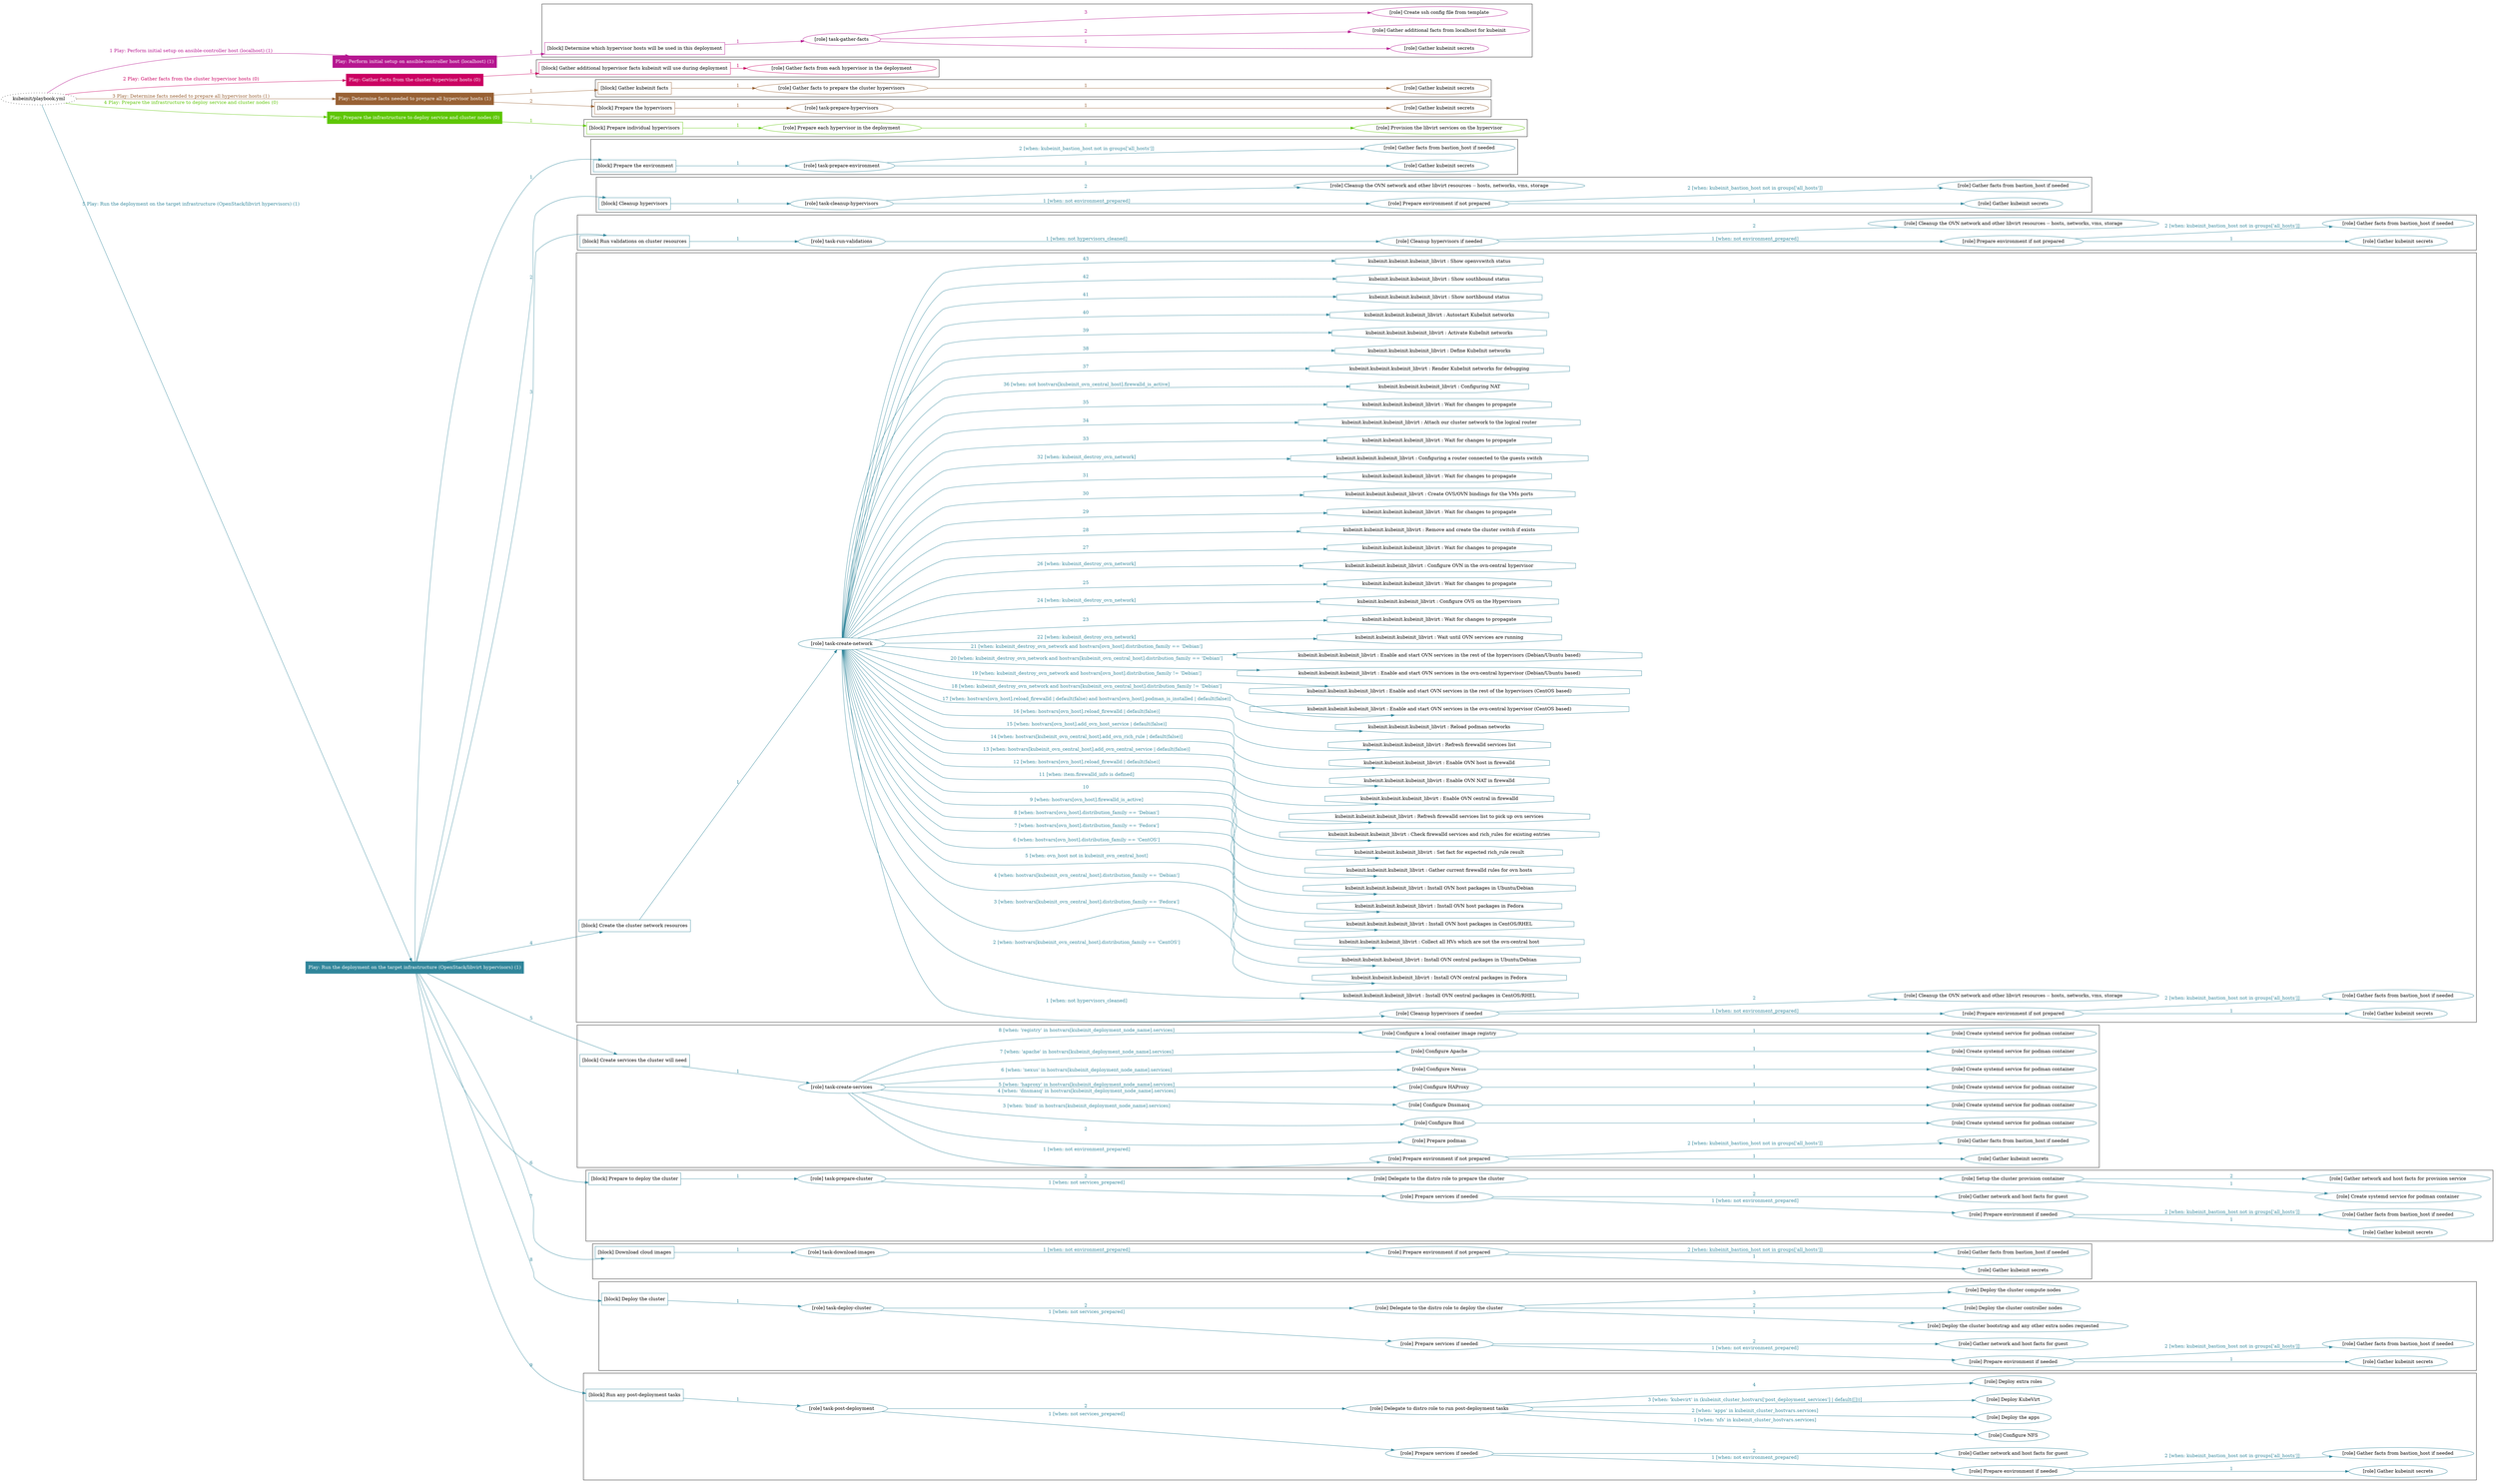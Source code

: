 digraph {
	graph [concentrate=true ordering=in rankdir=LR ratio=fill]
	edge [esep=5 sep=10]
	"kubeinit/playbook.yml" [URL="/home/runner/work/kubeinit/kubeinit/kubeinit/playbook.yml" id=playbook_2844d557 style=dotted]
	"kubeinit/playbook.yml" -> play_a9c73b39 [label="1 Play: Perform initial setup on ansible-controller host (localhost) (1)" color="#b61690" fontcolor="#b61690" id=edge_play_a9c73b39 labeltooltip="1 Play: Perform initial setup on ansible-controller host (localhost) (1)" tooltip="1 Play: Perform initial setup on ansible-controller host (localhost) (1)"]
	subgraph "Play: Perform initial setup on ansible-controller host (localhost) (1)" {
		play_a9c73b39 [label="Play: Perform initial setup on ansible-controller host (localhost) (1)" URL="/home/runner/work/kubeinit/kubeinit/kubeinit/playbook.yml" color="#b61690" fontcolor="#ffffff" id=play_a9c73b39 shape=box style=filled tooltip=localhost]
		play_a9c73b39 -> block_9a6ef14d [label=1 color="#b61690" fontcolor="#b61690" id=edge_block_9a6ef14d labeltooltip=1 tooltip=1]
		subgraph cluster_block_9a6ef14d {
			block_9a6ef14d [label="[block] Determine which hypervisor hosts will be used in this deployment" URL="/home/runner/work/kubeinit/kubeinit/kubeinit/playbook.yml" color="#b61690" id=block_9a6ef14d labeltooltip="Determine which hypervisor hosts will be used in this deployment" shape=box tooltip="Determine which hypervisor hosts will be used in this deployment"]
			block_9a6ef14d -> role_5b318bb4 [label="1 " color="#b61690" fontcolor="#b61690" id=edge_role_5b318bb4 labeltooltip="1 " tooltip="1 "]
			subgraph "task-gather-facts" {
				role_5b318bb4 [label="[role] task-gather-facts" URL="/home/runner/work/kubeinit/kubeinit/kubeinit/playbook.yml" color="#b61690" id=role_5b318bb4 tooltip="task-gather-facts"]
				role_5b318bb4 -> role_fb8fc9ef [label="1 " color="#b61690" fontcolor="#b61690" id=edge_role_fb8fc9ef labeltooltip="1 " tooltip="1 "]
				subgraph "Gather kubeinit secrets" {
					role_fb8fc9ef [label="[role] Gather kubeinit secrets" URL="/home/runner/.ansible/collections/ansible_collections/kubeinit/kubeinit/roles/kubeinit_prepare/tasks/build_hypervisors_group.yml" color="#b61690" id=role_fb8fc9ef tooltip="Gather kubeinit secrets"]
				}
				role_5b318bb4 -> role_360ae8fa [label="2 " color="#b61690" fontcolor="#b61690" id=edge_role_360ae8fa labeltooltip="2 " tooltip="2 "]
				subgraph "Gather additional facts from localhost for kubeinit" {
					role_360ae8fa [label="[role] Gather additional facts from localhost for kubeinit" URL="/home/runner/.ansible/collections/ansible_collections/kubeinit/kubeinit/roles/kubeinit_prepare/tasks/build_hypervisors_group.yml" color="#b61690" id=role_360ae8fa tooltip="Gather additional facts from localhost for kubeinit"]
				}
				role_5b318bb4 -> role_d1a35514 [label="3 " color="#b61690" fontcolor="#b61690" id=edge_role_d1a35514 labeltooltip="3 " tooltip="3 "]
				subgraph "Create ssh config file from template" {
					role_d1a35514 [label="[role] Create ssh config file from template" URL="/home/runner/.ansible/collections/ansible_collections/kubeinit/kubeinit/roles/kubeinit_prepare/tasks/build_hypervisors_group.yml" color="#b61690" id=role_d1a35514 tooltip="Create ssh config file from template"]
				}
			}
		}
	}
	"kubeinit/playbook.yml" -> play_d8ecc372 [label="2 Play: Gather facts from the cluster hypervisor hosts (0)" color="#cb0162" fontcolor="#cb0162" id=edge_play_d8ecc372 labeltooltip="2 Play: Gather facts from the cluster hypervisor hosts (0)" tooltip="2 Play: Gather facts from the cluster hypervisor hosts (0)"]
	subgraph "Play: Gather facts from the cluster hypervisor hosts (0)" {
		play_d8ecc372 [label="Play: Gather facts from the cluster hypervisor hosts (0)" URL="/home/runner/work/kubeinit/kubeinit/kubeinit/playbook.yml" color="#cb0162" fontcolor="#ffffff" id=play_d8ecc372 shape=box style=filled tooltip="Play: Gather facts from the cluster hypervisor hosts (0)"]
		play_d8ecc372 -> block_2822be5f [label=1 color="#cb0162" fontcolor="#cb0162" id=edge_block_2822be5f labeltooltip=1 tooltip=1]
		subgraph cluster_block_2822be5f {
			block_2822be5f [label="[block] Gather additional hypervisor facts kubeinit will use during deployment" URL="/home/runner/work/kubeinit/kubeinit/kubeinit/playbook.yml" color="#cb0162" id=block_2822be5f labeltooltip="Gather additional hypervisor facts kubeinit will use during deployment" shape=box tooltip="Gather additional hypervisor facts kubeinit will use during deployment"]
			block_2822be5f -> role_6eb5f336 [label="1 " color="#cb0162" fontcolor="#cb0162" id=edge_role_6eb5f336 labeltooltip="1 " tooltip="1 "]
			subgraph "Gather facts from each hypervisor in the deployment" {
				role_6eb5f336 [label="[role] Gather facts from each hypervisor in the deployment" URL="/home/runner/work/kubeinit/kubeinit/kubeinit/playbook.yml" color="#cb0162" id=role_6eb5f336 tooltip="Gather facts from each hypervisor in the deployment"]
			}
		}
	}
	"kubeinit/playbook.yml" -> play_dcd87f9c [label="3 Play: Determine facts needed to prepare all hypervisor hosts (1)" color="#986134" fontcolor="#986134" id=edge_play_dcd87f9c labeltooltip="3 Play: Determine facts needed to prepare all hypervisor hosts (1)" tooltip="3 Play: Determine facts needed to prepare all hypervisor hosts (1)"]
	subgraph "Play: Determine facts needed to prepare all hypervisor hosts (1)" {
		play_dcd87f9c [label="Play: Determine facts needed to prepare all hypervisor hosts (1)" URL="/home/runner/work/kubeinit/kubeinit/kubeinit/playbook.yml" color="#986134" fontcolor="#ffffff" id=play_dcd87f9c shape=box style=filled tooltip=localhost]
		play_dcd87f9c -> block_b51c9dc7 [label=1 color="#986134" fontcolor="#986134" id=edge_block_b51c9dc7 labeltooltip=1 tooltip=1]
		subgraph cluster_block_b51c9dc7 {
			block_b51c9dc7 [label="[block] Gather kubeinit facts" URL="/home/runner/work/kubeinit/kubeinit/kubeinit/playbook.yml" color="#986134" id=block_b51c9dc7 labeltooltip="Gather kubeinit facts" shape=box tooltip="Gather kubeinit facts"]
			block_b51c9dc7 -> role_150ff8a2 [label="1 " color="#986134" fontcolor="#986134" id=edge_role_150ff8a2 labeltooltip="1 " tooltip="1 "]
			subgraph "Gather facts to prepare the cluster hypervisors" {
				role_150ff8a2 [label="[role] Gather facts to prepare the cluster hypervisors" URL="/home/runner/work/kubeinit/kubeinit/kubeinit/playbook.yml" color="#986134" id=role_150ff8a2 tooltip="Gather facts to prepare the cluster hypervisors"]
				role_150ff8a2 -> role_06094d09 [label="1 " color="#986134" fontcolor="#986134" id=edge_role_06094d09 labeltooltip="1 " tooltip="1 "]
				subgraph "Gather kubeinit secrets" {
					role_06094d09 [label="[role] Gather kubeinit secrets" URL="/home/runner/.ansible/collections/ansible_collections/kubeinit/kubeinit/roles/kubeinit_prepare/tasks/gather_kubeinit_facts.yml" color="#986134" id=role_06094d09 tooltip="Gather kubeinit secrets"]
				}
			}
		}
		play_dcd87f9c -> block_59ee1dc8 [label=2 color="#986134" fontcolor="#986134" id=edge_block_59ee1dc8 labeltooltip=2 tooltip=2]
		subgraph cluster_block_59ee1dc8 {
			block_59ee1dc8 [label="[block] Prepare the hypervisors" URL="/home/runner/work/kubeinit/kubeinit/kubeinit/playbook.yml" color="#986134" id=block_59ee1dc8 labeltooltip="Prepare the hypervisors" shape=box tooltip="Prepare the hypervisors"]
			block_59ee1dc8 -> role_ecf9359e [label="1 " color="#986134" fontcolor="#986134" id=edge_role_ecf9359e labeltooltip="1 " tooltip="1 "]
			subgraph "task-prepare-hypervisors" {
				role_ecf9359e [label="[role] task-prepare-hypervisors" URL="/home/runner/work/kubeinit/kubeinit/kubeinit/playbook.yml" color="#986134" id=role_ecf9359e tooltip="task-prepare-hypervisors"]
				role_ecf9359e -> role_badd93cb [label="1 " color="#986134" fontcolor="#986134" id=edge_role_badd93cb labeltooltip="1 " tooltip="1 "]
				subgraph "Gather kubeinit secrets" {
					role_badd93cb [label="[role] Gather kubeinit secrets" URL="/home/runner/.ansible/collections/ansible_collections/kubeinit/kubeinit/roles/kubeinit_prepare/tasks/gather_kubeinit_facts.yml" color="#986134" id=role_badd93cb tooltip="Gather kubeinit secrets"]
				}
			}
		}
	}
	"kubeinit/playbook.yml" -> play_e76e738f [label="4 Play: Prepare the infrastructure to deploy service and cluster nodes (0)" color="#5ec606" fontcolor="#5ec606" id=edge_play_e76e738f labeltooltip="4 Play: Prepare the infrastructure to deploy service and cluster nodes (0)" tooltip="4 Play: Prepare the infrastructure to deploy service and cluster nodes (0)"]
	subgraph "Play: Prepare the infrastructure to deploy service and cluster nodes (0)" {
		play_e76e738f [label="Play: Prepare the infrastructure to deploy service and cluster nodes (0)" URL="/home/runner/work/kubeinit/kubeinit/kubeinit/playbook.yml" color="#5ec606" fontcolor="#ffffff" id=play_e76e738f shape=box style=filled tooltip="Play: Prepare the infrastructure to deploy service and cluster nodes (0)"]
		play_e76e738f -> block_ffd146c6 [label=1 color="#5ec606" fontcolor="#5ec606" id=edge_block_ffd146c6 labeltooltip=1 tooltip=1]
		subgraph cluster_block_ffd146c6 {
			block_ffd146c6 [label="[block] Prepare individual hypervisors" URL="/home/runner/work/kubeinit/kubeinit/kubeinit/playbook.yml" color="#5ec606" id=block_ffd146c6 labeltooltip="Prepare individual hypervisors" shape=box tooltip="Prepare individual hypervisors"]
			block_ffd146c6 -> role_9c8b068d [label="1 " color="#5ec606" fontcolor="#5ec606" id=edge_role_9c8b068d labeltooltip="1 " tooltip="1 "]
			subgraph "Prepare each hypervisor in the deployment" {
				role_9c8b068d [label="[role] Prepare each hypervisor in the deployment" URL="/home/runner/work/kubeinit/kubeinit/kubeinit/playbook.yml" color="#5ec606" id=role_9c8b068d tooltip="Prepare each hypervisor in the deployment"]
				role_9c8b068d -> role_66ee8999 [label="1 " color="#5ec606" fontcolor="#5ec606" id=edge_role_66ee8999 labeltooltip="1 " tooltip="1 "]
				subgraph "Provision the libvirt services on the hypervisor" {
					role_66ee8999 [label="[role] Provision the libvirt services on the hypervisor" URL="/home/runner/.ansible/collections/ansible_collections/kubeinit/kubeinit/roles/kubeinit_prepare/tasks/prepare_hypervisor.yml" color="#5ec606" id=role_66ee8999 tooltip="Provision the libvirt services on the hypervisor"]
				}
			}
		}
	}
	"kubeinit/playbook.yml" -> play_53082c0b [label="5 Play: Run the deployment on the target infrastructure (OpenStack/libvirt hypervisors) (1)" color="#31869b" fontcolor="#31869b" id=edge_play_53082c0b labeltooltip="5 Play: Run the deployment on the target infrastructure (OpenStack/libvirt hypervisors) (1)" tooltip="5 Play: Run the deployment on the target infrastructure (OpenStack/libvirt hypervisors) (1)"]
	subgraph "Play: Run the deployment on the target infrastructure (OpenStack/libvirt hypervisors) (1)" {
		play_53082c0b [label="Play: Run the deployment on the target infrastructure (OpenStack/libvirt hypervisors) (1)" URL="/home/runner/work/kubeinit/kubeinit/kubeinit/playbook.yml" color="#31869b" fontcolor="#ffffff" id=play_53082c0b shape=box style=filled tooltip=localhost]
		play_53082c0b -> block_e3c2aa95 [label=1 color="#31869b" fontcolor="#31869b" id=edge_block_e3c2aa95 labeltooltip=1 tooltip=1]
		subgraph cluster_block_e3c2aa95 {
			block_e3c2aa95 [label="[block] Prepare the environment" URL="/home/runner/work/kubeinit/kubeinit/kubeinit/playbook.yml" color="#31869b" id=block_e3c2aa95 labeltooltip="Prepare the environment" shape=box tooltip="Prepare the environment"]
			block_e3c2aa95 -> role_b59dcf52 [label="1 " color="#31869b" fontcolor="#31869b" id=edge_role_b59dcf52 labeltooltip="1 " tooltip="1 "]
			subgraph "task-prepare-environment" {
				role_b59dcf52 [label="[role] task-prepare-environment" URL="/home/runner/work/kubeinit/kubeinit/kubeinit/playbook.yml" color="#31869b" id=role_b59dcf52 tooltip="task-prepare-environment"]
				role_b59dcf52 -> role_896d9a2c [label="1 " color="#31869b" fontcolor="#31869b" id=edge_role_896d9a2c labeltooltip="1 " tooltip="1 "]
				subgraph "Gather kubeinit secrets" {
					role_896d9a2c [label="[role] Gather kubeinit secrets" URL="/home/runner/.ansible/collections/ansible_collections/kubeinit/kubeinit/roles/kubeinit_prepare/tasks/gather_kubeinit_facts.yml" color="#31869b" id=role_896d9a2c tooltip="Gather kubeinit secrets"]
				}
				role_b59dcf52 -> role_c8596100 [label="2 [when: kubeinit_bastion_host not in groups['all_hosts']]" color="#31869b" fontcolor="#31869b" id=edge_role_c8596100 labeltooltip="2 [when: kubeinit_bastion_host not in groups['all_hosts']]" tooltip="2 [when: kubeinit_bastion_host not in groups['all_hosts']]"]
				subgraph "Gather facts from bastion_host if needed" {
					role_c8596100 [label="[role] Gather facts from bastion_host if needed" URL="/home/runner/.ansible/collections/ansible_collections/kubeinit/kubeinit/roles/kubeinit_prepare/tasks/main.yml" color="#31869b" id=role_c8596100 tooltip="Gather facts from bastion_host if needed"]
				}
			}
		}
		play_53082c0b -> block_f3892462 [label=2 color="#31869b" fontcolor="#31869b" id=edge_block_f3892462 labeltooltip=2 tooltip=2]
		subgraph cluster_block_f3892462 {
			block_f3892462 [label="[block] Cleanup hypervisors" URL="/home/runner/work/kubeinit/kubeinit/kubeinit/playbook.yml" color="#31869b" id=block_f3892462 labeltooltip="Cleanup hypervisors" shape=box tooltip="Cleanup hypervisors"]
			block_f3892462 -> role_1b209f89 [label="1 " color="#31869b" fontcolor="#31869b" id=edge_role_1b209f89 labeltooltip="1 " tooltip="1 "]
			subgraph "task-cleanup-hypervisors" {
				role_1b209f89 [label="[role] task-cleanup-hypervisors" URL="/home/runner/work/kubeinit/kubeinit/kubeinit/playbook.yml" color="#31869b" id=role_1b209f89 tooltip="task-cleanup-hypervisors"]
				role_1b209f89 -> role_586df9cd [label="1 [when: not environment_prepared]" color="#31869b" fontcolor="#31869b" id=edge_role_586df9cd labeltooltip="1 [when: not environment_prepared]" tooltip="1 [when: not environment_prepared]"]
				subgraph "Prepare environment if not prepared" {
					role_586df9cd [label="[role] Prepare environment if not prepared" URL="/home/runner/.ansible/collections/ansible_collections/kubeinit/kubeinit/roles/kubeinit_libvirt/tasks/cleanup_hypervisors.yml" color="#31869b" id=role_586df9cd tooltip="Prepare environment if not prepared"]
					role_586df9cd -> role_35b95b1b [label="1 " color="#31869b" fontcolor="#31869b" id=edge_role_35b95b1b labeltooltip="1 " tooltip="1 "]
					subgraph "Gather kubeinit secrets" {
						role_35b95b1b [label="[role] Gather kubeinit secrets" URL="/home/runner/.ansible/collections/ansible_collections/kubeinit/kubeinit/roles/kubeinit_prepare/tasks/gather_kubeinit_facts.yml" color="#31869b" id=role_35b95b1b tooltip="Gather kubeinit secrets"]
					}
					role_586df9cd -> role_9b0b22b2 [label="2 [when: kubeinit_bastion_host not in groups['all_hosts']]" color="#31869b" fontcolor="#31869b" id=edge_role_9b0b22b2 labeltooltip="2 [when: kubeinit_bastion_host not in groups['all_hosts']]" tooltip="2 [when: kubeinit_bastion_host not in groups['all_hosts']]"]
					subgraph "Gather facts from bastion_host if needed" {
						role_9b0b22b2 [label="[role] Gather facts from bastion_host if needed" URL="/home/runner/.ansible/collections/ansible_collections/kubeinit/kubeinit/roles/kubeinit_prepare/tasks/main.yml" color="#31869b" id=role_9b0b22b2 tooltip="Gather facts from bastion_host if needed"]
					}
				}
				role_1b209f89 -> role_1cc86f40 [label="2 " color="#31869b" fontcolor="#31869b" id=edge_role_1cc86f40 labeltooltip="2 " tooltip="2 "]
				subgraph "Cleanup the OVN network and other libvirt resources -- hosts, networks, vms, storage" {
					role_1cc86f40 [label="[role] Cleanup the OVN network and other libvirt resources -- hosts, networks, vms, storage" URL="/home/runner/.ansible/collections/ansible_collections/kubeinit/kubeinit/roles/kubeinit_libvirt/tasks/cleanup_hypervisors.yml" color="#31869b" id=role_1cc86f40 tooltip="Cleanup the OVN network and other libvirt resources -- hosts, networks, vms, storage"]
				}
			}
		}
		play_53082c0b -> block_c59e4e3f [label=3 color="#31869b" fontcolor="#31869b" id=edge_block_c59e4e3f labeltooltip=3 tooltip=3]
		subgraph cluster_block_c59e4e3f {
			block_c59e4e3f [label="[block] Run validations on cluster resources" URL="/home/runner/work/kubeinit/kubeinit/kubeinit/playbook.yml" color="#31869b" id=block_c59e4e3f labeltooltip="Run validations on cluster resources" shape=box tooltip="Run validations on cluster resources"]
			block_c59e4e3f -> role_e1528699 [label="1 " color="#31869b" fontcolor="#31869b" id=edge_role_e1528699 labeltooltip="1 " tooltip="1 "]
			subgraph "task-run-validations" {
				role_e1528699 [label="[role] task-run-validations" URL="/home/runner/work/kubeinit/kubeinit/kubeinit/playbook.yml" color="#31869b" id=role_e1528699 tooltip="task-run-validations"]
				role_e1528699 -> role_2798f1b1 [label="1 [when: not hypervisors_cleaned]" color="#31869b" fontcolor="#31869b" id=edge_role_2798f1b1 labeltooltip="1 [when: not hypervisors_cleaned]" tooltip="1 [when: not hypervisors_cleaned]"]
				subgraph "Cleanup hypervisors if needed" {
					role_2798f1b1 [label="[role] Cleanup hypervisors if needed" URL="/home/runner/.ansible/collections/ansible_collections/kubeinit/kubeinit/roles/kubeinit_validations/tasks/main.yml" color="#31869b" id=role_2798f1b1 tooltip="Cleanup hypervisors if needed"]
					role_2798f1b1 -> role_2dc0eed5 [label="1 [when: not environment_prepared]" color="#31869b" fontcolor="#31869b" id=edge_role_2dc0eed5 labeltooltip="1 [when: not environment_prepared]" tooltip="1 [when: not environment_prepared]"]
					subgraph "Prepare environment if not prepared" {
						role_2dc0eed5 [label="[role] Prepare environment if not prepared" URL="/home/runner/.ansible/collections/ansible_collections/kubeinit/kubeinit/roles/kubeinit_libvirt/tasks/cleanup_hypervisors.yml" color="#31869b" id=role_2dc0eed5 tooltip="Prepare environment if not prepared"]
						role_2dc0eed5 -> role_c1da0e64 [label="1 " color="#31869b" fontcolor="#31869b" id=edge_role_c1da0e64 labeltooltip="1 " tooltip="1 "]
						subgraph "Gather kubeinit secrets" {
							role_c1da0e64 [label="[role] Gather kubeinit secrets" URL="/home/runner/.ansible/collections/ansible_collections/kubeinit/kubeinit/roles/kubeinit_prepare/tasks/gather_kubeinit_facts.yml" color="#31869b" id=role_c1da0e64 tooltip="Gather kubeinit secrets"]
						}
						role_2dc0eed5 -> role_b9933d7b [label="2 [when: kubeinit_bastion_host not in groups['all_hosts']]" color="#31869b" fontcolor="#31869b" id=edge_role_b9933d7b labeltooltip="2 [when: kubeinit_bastion_host not in groups['all_hosts']]" tooltip="2 [when: kubeinit_bastion_host not in groups['all_hosts']]"]
						subgraph "Gather facts from bastion_host if needed" {
							role_b9933d7b [label="[role] Gather facts from bastion_host if needed" URL="/home/runner/.ansible/collections/ansible_collections/kubeinit/kubeinit/roles/kubeinit_prepare/tasks/main.yml" color="#31869b" id=role_b9933d7b tooltip="Gather facts from bastion_host if needed"]
						}
					}
					role_2798f1b1 -> role_d9ad8107 [label="2 " color="#31869b" fontcolor="#31869b" id=edge_role_d9ad8107 labeltooltip="2 " tooltip="2 "]
					subgraph "Cleanup the OVN network and other libvirt resources -- hosts, networks, vms, storage" {
						role_d9ad8107 [label="[role] Cleanup the OVN network and other libvirt resources -- hosts, networks, vms, storage" URL="/home/runner/.ansible/collections/ansible_collections/kubeinit/kubeinit/roles/kubeinit_libvirt/tasks/cleanup_hypervisors.yml" color="#31869b" id=role_d9ad8107 tooltip="Cleanup the OVN network and other libvirt resources -- hosts, networks, vms, storage"]
					}
				}
			}
		}
		play_53082c0b -> block_1fc67196 [label=4 color="#31869b" fontcolor="#31869b" id=edge_block_1fc67196 labeltooltip=4 tooltip=4]
		subgraph cluster_block_1fc67196 {
			block_1fc67196 [label="[block] Create the cluster network resources" URL="/home/runner/work/kubeinit/kubeinit/kubeinit/playbook.yml" color="#31869b" id=block_1fc67196 labeltooltip="Create the cluster network resources" shape=box tooltip="Create the cluster network resources"]
			block_1fc67196 -> role_b57cb9ac [label="1 " color="#31869b" fontcolor="#31869b" id=edge_role_b57cb9ac labeltooltip="1 " tooltip="1 "]
			subgraph "task-create-network" {
				role_b57cb9ac [label="[role] task-create-network" URL="/home/runner/work/kubeinit/kubeinit/kubeinit/playbook.yml" color="#31869b" id=role_b57cb9ac tooltip="task-create-network"]
				role_b57cb9ac -> role_77673b36 [label="1 [when: not hypervisors_cleaned]" color="#31869b" fontcolor="#31869b" id=edge_role_77673b36 labeltooltip="1 [when: not hypervisors_cleaned]" tooltip="1 [when: not hypervisors_cleaned]"]
				subgraph "Cleanup hypervisors if needed" {
					role_77673b36 [label="[role] Cleanup hypervisors if needed" URL="/home/runner/.ansible/collections/ansible_collections/kubeinit/kubeinit/roles/kubeinit_libvirt/tasks/create_network.yml" color="#31869b" id=role_77673b36 tooltip="Cleanup hypervisors if needed"]
					role_77673b36 -> role_77e786af [label="1 [when: not environment_prepared]" color="#31869b" fontcolor="#31869b" id=edge_role_77e786af labeltooltip="1 [when: not environment_prepared]" tooltip="1 [when: not environment_prepared]"]
					subgraph "Prepare environment if not prepared" {
						role_77e786af [label="[role] Prepare environment if not prepared" URL="/home/runner/.ansible/collections/ansible_collections/kubeinit/kubeinit/roles/kubeinit_libvirt/tasks/cleanup_hypervisors.yml" color="#31869b" id=role_77e786af tooltip="Prepare environment if not prepared"]
						role_77e786af -> role_c05a0a0c [label="1 " color="#31869b" fontcolor="#31869b" id=edge_role_c05a0a0c labeltooltip="1 " tooltip="1 "]
						subgraph "Gather kubeinit secrets" {
							role_c05a0a0c [label="[role] Gather kubeinit secrets" URL="/home/runner/.ansible/collections/ansible_collections/kubeinit/kubeinit/roles/kubeinit_prepare/tasks/gather_kubeinit_facts.yml" color="#31869b" id=role_c05a0a0c tooltip="Gather kubeinit secrets"]
						}
						role_77e786af -> role_071d804d [label="2 [when: kubeinit_bastion_host not in groups['all_hosts']]" color="#31869b" fontcolor="#31869b" id=edge_role_071d804d labeltooltip="2 [when: kubeinit_bastion_host not in groups['all_hosts']]" tooltip="2 [when: kubeinit_bastion_host not in groups['all_hosts']]"]
						subgraph "Gather facts from bastion_host if needed" {
							role_071d804d [label="[role] Gather facts from bastion_host if needed" URL="/home/runner/.ansible/collections/ansible_collections/kubeinit/kubeinit/roles/kubeinit_prepare/tasks/main.yml" color="#31869b" id=role_071d804d tooltip="Gather facts from bastion_host if needed"]
						}
					}
					role_77673b36 -> role_5b07fe7b [label="2 " color="#31869b" fontcolor="#31869b" id=edge_role_5b07fe7b labeltooltip="2 " tooltip="2 "]
					subgraph "Cleanup the OVN network and other libvirt resources -- hosts, networks, vms, storage" {
						role_5b07fe7b [label="[role] Cleanup the OVN network and other libvirt resources -- hosts, networks, vms, storage" URL="/home/runner/.ansible/collections/ansible_collections/kubeinit/kubeinit/roles/kubeinit_libvirt/tasks/cleanup_hypervisors.yml" color="#31869b" id=role_5b07fe7b tooltip="Cleanup the OVN network and other libvirt resources -- hosts, networks, vms, storage"]
					}
				}
				task_ddda455c [label="kubeinit.kubeinit.kubeinit_libvirt : Install OVN central packages in CentOS/RHEL" URL="/home/runner/.ansible/collections/ansible_collections/kubeinit/kubeinit/roles/kubeinit_libvirt/tasks/create_network.yml" color="#31869b" id=task_ddda455c shape=octagon tooltip="kubeinit.kubeinit.kubeinit_libvirt : Install OVN central packages in CentOS/RHEL"]
				role_b57cb9ac -> task_ddda455c [label="2 [when: hostvars[kubeinit_ovn_central_host].distribution_family == 'CentOS']" color="#31869b" fontcolor="#31869b" id=edge_task_ddda455c labeltooltip="2 [when: hostvars[kubeinit_ovn_central_host].distribution_family == 'CentOS']" tooltip="2 [when: hostvars[kubeinit_ovn_central_host].distribution_family == 'CentOS']"]
				task_e2bf1728 [label="kubeinit.kubeinit.kubeinit_libvirt : Install OVN central packages in Fedora" URL="/home/runner/.ansible/collections/ansible_collections/kubeinit/kubeinit/roles/kubeinit_libvirt/tasks/create_network.yml" color="#31869b" id=task_e2bf1728 shape=octagon tooltip="kubeinit.kubeinit.kubeinit_libvirt : Install OVN central packages in Fedora"]
				role_b57cb9ac -> task_e2bf1728 [label="3 [when: hostvars[kubeinit_ovn_central_host].distribution_family == 'Fedora']" color="#31869b" fontcolor="#31869b" id=edge_task_e2bf1728 labeltooltip="3 [when: hostvars[kubeinit_ovn_central_host].distribution_family == 'Fedora']" tooltip="3 [when: hostvars[kubeinit_ovn_central_host].distribution_family == 'Fedora']"]
				task_96c59a25 [label="kubeinit.kubeinit.kubeinit_libvirt : Install OVN central packages in Ubuntu/Debian" URL="/home/runner/.ansible/collections/ansible_collections/kubeinit/kubeinit/roles/kubeinit_libvirt/tasks/create_network.yml" color="#31869b" id=task_96c59a25 shape=octagon tooltip="kubeinit.kubeinit.kubeinit_libvirt : Install OVN central packages in Ubuntu/Debian"]
				role_b57cb9ac -> task_96c59a25 [label="4 [when: hostvars[kubeinit_ovn_central_host].distribution_family == 'Debian']" color="#31869b" fontcolor="#31869b" id=edge_task_96c59a25 labeltooltip="4 [when: hostvars[kubeinit_ovn_central_host].distribution_family == 'Debian']" tooltip="4 [when: hostvars[kubeinit_ovn_central_host].distribution_family == 'Debian']"]
				task_9aab34a8 [label="kubeinit.kubeinit.kubeinit_libvirt : Collect all HVs which are not the ovn-central host" URL="/home/runner/.ansible/collections/ansible_collections/kubeinit/kubeinit/roles/kubeinit_libvirt/tasks/create_network.yml" color="#31869b" id=task_9aab34a8 shape=octagon tooltip="kubeinit.kubeinit.kubeinit_libvirt : Collect all HVs which are not the ovn-central host"]
				role_b57cb9ac -> task_9aab34a8 [label="5 [when: ovn_host not in kubeinit_ovn_central_host]" color="#31869b" fontcolor="#31869b" id=edge_task_9aab34a8 labeltooltip="5 [when: ovn_host not in kubeinit_ovn_central_host]" tooltip="5 [when: ovn_host not in kubeinit_ovn_central_host]"]
				task_cf570adf [label="kubeinit.kubeinit.kubeinit_libvirt : Install OVN host packages in CentOS/RHEL" URL="/home/runner/.ansible/collections/ansible_collections/kubeinit/kubeinit/roles/kubeinit_libvirt/tasks/create_network.yml" color="#31869b" id=task_cf570adf shape=octagon tooltip="kubeinit.kubeinit.kubeinit_libvirt : Install OVN host packages in CentOS/RHEL"]
				role_b57cb9ac -> task_cf570adf [label="6 [when: hostvars[ovn_host].distribution_family == 'CentOS']" color="#31869b" fontcolor="#31869b" id=edge_task_cf570adf labeltooltip="6 [when: hostvars[ovn_host].distribution_family == 'CentOS']" tooltip="6 [when: hostvars[ovn_host].distribution_family == 'CentOS']"]
				task_a494a5b8 [label="kubeinit.kubeinit.kubeinit_libvirt : Install OVN host packages in Fedora" URL="/home/runner/.ansible/collections/ansible_collections/kubeinit/kubeinit/roles/kubeinit_libvirt/tasks/create_network.yml" color="#31869b" id=task_a494a5b8 shape=octagon tooltip="kubeinit.kubeinit.kubeinit_libvirt : Install OVN host packages in Fedora"]
				role_b57cb9ac -> task_a494a5b8 [label="7 [when: hostvars[ovn_host].distribution_family == 'Fedora']" color="#31869b" fontcolor="#31869b" id=edge_task_a494a5b8 labeltooltip="7 [when: hostvars[ovn_host].distribution_family == 'Fedora']" tooltip="7 [when: hostvars[ovn_host].distribution_family == 'Fedora']"]
				task_41294f85 [label="kubeinit.kubeinit.kubeinit_libvirt : Install OVN host packages in Ubuntu/Debian" URL="/home/runner/.ansible/collections/ansible_collections/kubeinit/kubeinit/roles/kubeinit_libvirt/tasks/create_network.yml" color="#31869b" id=task_41294f85 shape=octagon tooltip="kubeinit.kubeinit.kubeinit_libvirt : Install OVN host packages in Ubuntu/Debian"]
				role_b57cb9ac -> task_41294f85 [label="8 [when: hostvars[ovn_host].distribution_family == 'Debian']" color="#31869b" fontcolor="#31869b" id=edge_task_41294f85 labeltooltip="8 [when: hostvars[ovn_host].distribution_family == 'Debian']" tooltip="8 [when: hostvars[ovn_host].distribution_family == 'Debian']"]
				task_593e0745 [label="kubeinit.kubeinit.kubeinit_libvirt : Gather current firewalld rules for ovn hosts" URL="/home/runner/.ansible/collections/ansible_collections/kubeinit/kubeinit/roles/kubeinit_libvirt/tasks/create_network.yml" color="#31869b" id=task_593e0745 shape=octagon tooltip="kubeinit.kubeinit.kubeinit_libvirt : Gather current firewalld rules for ovn hosts"]
				role_b57cb9ac -> task_593e0745 [label="9 [when: hostvars[ovn_host].firewalld_is_active]" color="#31869b" fontcolor="#31869b" id=edge_task_593e0745 labeltooltip="9 [when: hostvars[ovn_host].firewalld_is_active]" tooltip="9 [when: hostvars[ovn_host].firewalld_is_active]"]
				task_088c131a [label="kubeinit.kubeinit.kubeinit_libvirt : Set fact for expected rich_rule result" URL="/home/runner/.ansible/collections/ansible_collections/kubeinit/kubeinit/roles/kubeinit_libvirt/tasks/create_network.yml" color="#31869b" id=task_088c131a shape=octagon tooltip="kubeinit.kubeinit.kubeinit_libvirt : Set fact for expected rich_rule result"]
				role_b57cb9ac -> task_088c131a [label="10 " color="#31869b" fontcolor="#31869b" id=edge_task_088c131a labeltooltip="10 " tooltip="10 "]
				task_294fa5ee [label="kubeinit.kubeinit.kubeinit_libvirt : Check firewalld services and rich_rules for existing entries" URL="/home/runner/.ansible/collections/ansible_collections/kubeinit/kubeinit/roles/kubeinit_libvirt/tasks/create_network.yml" color="#31869b" id=task_294fa5ee shape=octagon tooltip="kubeinit.kubeinit.kubeinit_libvirt : Check firewalld services and rich_rules for existing entries"]
				role_b57cb9ac -> task_294fa5ee [label="11 [when: item.firewalld_info is defined]" color="#31869b" fontcolor="#31869b" id=edge_task_294fa5ee labeltooltip="11 [when: item.firewalld_info is defined]" tooltip="11 [when: item.firewalld_info is defined]"]
				task_617dfad2 [label="kubeinit.kubeinit.kubeinit_libvirt : Refresh firewalld services list to pick up ovn services" URL="/home/runner/.ansible/collections/ansible_collections/kubeinit/kubeinit/roles/kubeinit_libvirt/tasks/create_network.yml" color="#31869b" id=task_617dfad2 shape=octagon tooltip="kubeinit.kubeinit.kubeinit_libvirt : Refresh firewalld services list to pick up ovn services"]
				role_b57cb9ac -> task_617dfad2 [label="12 [when: hostvars[ovn_host].reload_firewalld | default(false)]" color="#31869b" fontcolor="#31869b" id=edge_task_617dfad2 labeltooltip="12 [when: hostvars[ovn_host].reload_firewalld | default(false)]" tooltip="12 [when: hostvars[ovn_host].reload_firewalld | default(false)]"]
				task_f90612b0 [label="kubeinit.kubeinit.kubeinit_libvirt : Enable OVN central in firewalld" URL="/home/runner/.ansible/collections/ansible_collections/kubeinit/kubeinit/roles/kubeinit_libvirt/tasks/create_network.yml" color="#31869b" id=task_f90612b0 shape=octagon tooltip="kubeinit.kubeinit.kubeinit_libvirt : Enable OVN central in firewalld"]
				role_b57cb9ac -> task_f90612b0 [label="13 [when: hostvars[kubeinit_ovn_central_host].add_ovn_central_service | default(false)]" color="#31869b" fontcolor="#31869b" id=edge_task_f90612b0 labeltooltip="13 [when: hostvars[kubeinit_ovn_central_host].add_ovn_central_service | default(false)]" tooltip="13 [when: hostvars[kubeinit_ovn_central_host].add_ovn_central_service | default(false)]"]
				task_e76e74d9 [label="kubeinit.kubeinit.kubeinit_libvirt : Enable OVN NAT in firewalld" URL="/home/runner/.ansible/collections/ansible_collections/kubeinit/kubeinit/roles/kubeinit_libvirt/tasks/create_network.yml" color="#31869b" id=task_e76e74d9 shape=octagon tooltip="kubeinit.kubeinit.kubeinit_libvirt : Enable OVN NAT in firewalld"]
				role_b57cb9ac -> task_e76e74d9 [label="14 [when: hostvars[kubeinit_ovn_central_host].add_ovn_rich_rule | default(false)]" color="#31869b" fontcolor="#31869b" id=edge_task_e76e74d9 labeltooltip="14 [when: hostvars[kubeinit_ovn_central_host].add_ovn_rich_rule | default(false)]" tooltip="14 [when: hostvars[kubeinit_ovn_central_host].add_ovn_rich_rule | default(false)]"]
				task_46f58f90 [label="kubeinit.kubeinit.kubeinit_libvirt : Enable OVN host in firewalld" URL="/home/runner/.ansible/collections/ansible_collections/kubeinit/kubeinit/roles/kubeinit_libvirt/tasks/create_network.yml" color="#31869b" id=task_46f58f90 shape=octagon tooltip="kubeinit.kubeinit.kubeinit_libvirt : Enable OVN host in firewalld"]
				role_b57cb9ac -> task_46f58f90 [label="15 [when: hostvars[ovn_host].add_ovn_host_service | default(false)]" color="#31869b" fontcolor="#31869b" id=edge_task_46f58f90 labeltooltip="15 [when: hostvars[ovn_host].add_ovn_host_service | default(false)]" tooltip="15 [when: hostvars[ovn_host].add_ovn_host_service | default(false)]"]
				task_c216595d [label="kubeinit.kubeinit.kubeinit_libvirt : Refresh firewalld services list" URL="/home/runner/.ansible/collections/ansible_collections/kubeinit/kubeinit/roles/kubeinit_libvirt/tasks/create_network.yml" color="#31869b" id=task_c216595d shape=octagon tooltip="kubeinit.kubeinit.kubeinit_libvirt : Refresh firewalld services list"]
				role_b57cb9ac -> task_c216595d [label="16 [when: hostvars[ovn_host].reload_firewalld | default(false)]" color="#31869b" fontcolor="#31869b" id=edge_task_c216595d labeltooltip="16 [when: hostvars[ovn_host].reload_firewalld | default(false)]" tooltip="16 [when: hostvars[ovn_host].reload_firewalld | default(false)]"]
				task_d59299fc [label="kubeinit.kubeinit.kubeinit_libvirt : Reload podman networks" URL="/home/runner/.ansible/collections/ansible_collections/kubeinit/kubeinit/roles/kubeinit_libvirt/tasks/create_network.yml" color="#31869b" id=task_d59299fc shape=octagon tooltip="kubeinit.kubeinit.kubeinit_libvirt : Reload podman networks"]
				role_b57cb9ac -> task_d59299fc [label="17 [when: hostvars[ovn_host].reload_firewalld | default(false) and hostvars[ovn_host].podman_is_installed | default(false)]" color="#31869b" fontcolor="#31869b" id=edge_task_d59299fc labeltooltip="17 [when: hostvars[ovn_host].reload_firewalld | default(false) and hostvars[ovn_host].podman_is_installed | default(false)]" tooltip="17 [when: hostvars[ovn_host].reload_firewalld | default(false) and hostvars[ovn_host].podman_is_installed | default(false)]"]
				task_87697daf [label="kubeinit.kubeinit.kubeinit_libvirt : Enable and start OVN services in the ovn-central hypervisor (CentOS based)" URL="/home/runner/.ansible/collections/ansible_collections/kubeinit/kubeinit/roles/kubeinit_libvirt/tasks/create_network.yml" color="#31869b" id=task_87697daf shape=octagon tooltip="kubeinit.kubeinit.kubeinit_libvirt : Enable and start OVN services in the ovn-central hypervisor (CentOS based)"]
				role_b57cb9ac -> task_87697daf [label="18 [when: kubeinit_destroy_ovn_network and hostvars[kubeinit_ovn_central_host].distribution_family != 'Debian']" color="#31869b" fontcolor="#31869b" id=edge_task_87697daf labeltooltip="18 [when: kubeinit_destroy_ovn_network and hostvars[kubeinit_ovn_central_host].distribution_family != 'Debian']" tooltip="18 [when: kubeinit_destroy_ovn_network and hostvars[kubeinit_ovn_central_host].distribution_family != 'Debian']"]
				task_d1e2489b [label="kubeinit.kubeinit.kubeinit_libvirt : Enable and start OVN services in the rest of the hypervisors (CentOS based)" URL="/home/runner/.ansible/collections/ansible_collections/kubeinit/kubeinit/roles/kubeinit_libvirt/tasks/create_network.yml" color="#31869b" id=task_d1e2489b shape=octagon tooltip="kubeinit.kubeinit.kubeinit_libvirt : Enable and start OVN services in the rest of the hypervisors (CentOS based)"]
				role_b57cb9ac -> task_d1e2489b [label="19 [when: kubeinit_destroy_ovn_network and hostvars[ovn_host].distribution_family != 'Debian']" color="#31869b" fontcolor="#31869b" id=edge_task_d1e2489b labeltooltip="19 [when: kubeinit_destroy_ovn_network and hostvars[ovn_host].distribution_family != 'Debian']" tooltip="19 [when: kubeinit_destroy_ovn_network and hostvars[ovn_host].distribution_family != 'Debian']"]
				task_d7bc8023 [label="kubeinit.kubeinit.kubeinit_libvirt : Enable and start OVN services in the ovn-central hypervisor (Debian/Ubuntu based)" URL="/home/runner/.ansible/collections/ansible_collections/kubeinit/kubeinit/roles/kubeinit_libvirt/tasks/create_network.yml" color="#31869b" id=task_d7bc8023 shape=octagon tooltip="kubeinit.kubeinit.kubeinit_libvirt : Enable and start OVN services in the ovn-central hypervisor (Debian/Ubuntu based)"]
				role_b57cb9ac -> task_d7bc8023 [label="20 [when: kubeinit_destroy_ovn_network and hostvars[kubeinit_ovn_central_host].distribution_family == 'Debian']" color="#31869b" fontcolor="#31869b" id=edge_task_d7bc8023 labeltooltip="20 [when: kubeinit_destroy_ovn_network and hostvars[kubeinit_ovn_central_host].distribution_family == 'Debian']" tooltip="20 [when: kubeinit_destroy_ovn_network and hostvars[kubeinit_ovn_central_host].distribution_family == 'Debian']"]
				task_b93b21ea [label="kubeinit.kubeinit.kubeinit_libvirt : Enable and start OVN services in the rest of the hypervisors (Debian/Ubuntu based)" URL="/home/runner/.ansible/collections/ansible_collections/kubeinit/kubeinit/roles/kubeinit_libvirt/tasks/create_network.yml" color="#31869b" id=task_b93b21ea shape=octagon tooltip="kubeinit.kubeinit.kubeinit_libvirt : Enable and start OVN services in the rest of the hypervisors (Debian/Ubuntu based)"]
				role_b57cb9ac -> task_b93b21ea [label="21 [when: kubeinit_destroy_ovn_network and hostvars[ovn_host].distribution_family == 'Debian']" color="#31869b" fontcolor="#31869b" id=edge_task_b93b21ea labeltooltip="21 [when: kubeinit_destroy_ovn_network and hostvars[ovn_host].distribution_family == 'Debian']" tooltip="21 [when: kubeinit_destroy_ovn_network and hostvars[ovn_host].distribution_family == 'Debian']"]
				task_0211057c [label="kubeinit.kubeinit.kubeinit_libvirt : Wait until OVN services are running" URL="/home/runner/.ansible/collections/ansible_collections/kubeinit/kubeinit/roles/kubeinit_libvirt/tasks/create_network.yml" color="#31869b" id=task_0211057c shape=octagon tooltip="kubeinit.kubeinit.kubeinit_libvirt : Wait until OVN services are running"]
				role_b57cb9ac -> task_0211057c [label="22 [when: kubeinit_destroy_ovn_network]" color="#31869b" fontcolor="#31869b" id=edge_task_0211057c labeltooltip="22 [when: kubeinit_destroy_ovn_network]" tooltip="22 [when: kubeinit_destroy_ovn_network]"]
				task_4a316782 [label="kubeinit.kubeinit.kubeinit_libvirt : Wait for changes to propagate" URL="/home/runner/.ansible/collections/ansible_collections/kubeinit/kubeinit/roles/kubeinit_libvirt/tasks/create_network.yml" color="#31869b" id=task_4a316782 shape=octagon tooltip="kubeinit.kubeinit.kubeinit_libvirt : Wait for changes to propagate"]
				role_b57cb9ac -> task_4a316782 [label="23 " color="#31869b" fontcolor="#31869b" id=edge_task_4a316782 labeltooltip="23 " tooltip="23 "]
				task_f36993ea [label="kubeinit.kubeinit.kubeinit_libvirt : Configure OVS on the Hypervisors" URL="/home/runner/.ansible/collections/ansible_collections/kubeinit/kubeinit/roles/kubeinit_libvirt/tasks/create_network.yml" color="#31869b" id=task_f36993ea shape=octagon tooltip="kubeinit.kubeinit.kubeinit_libvirt : Configure OVS on the Hypervisors"]
				role_b57cb9ac -> task_f36993ea [label="24 [when: kubeinit_destroy_ovn_network]" color="#31869b" fontcolor="#31869b" id=edge_task_f36993ea labeltooltip="24 [when: kubeinit_destroy_ovn_network]" tooltip="24 [when: kubeinit_destroy_ovn_network]"]
				task_d51d2ca0 [label="kubeinit.kubeinit.kubeinit_libvirt : Wait for changes to propagate" URL="/home/runner/.ansible/collections/ansible_collections/kubeinit/kubeinit/roles/kubeinit_libvirt/tasks/create_network.yml" color="#31869b" id=task_d51d2ca0 shape=octagon tooltip="kubeinit.kubeinit.kubeinit_libvirt : Wait for changes to propagate"]
				role_b57cb9ac -> task_d51d2ca0 [label="25 " color="#31869b" fontcolor="#31869b" id=edge_task_d51d2ca0 labeltooltip="25 " tooltip="25 "]
				task_bd104cfb [label="kubeinit.kubeinit.kubeinit_libvirt : Configure OVN in the ovn-central hypervisor" URL="/home/runner/.ansible/collections/ansible_collections/kubeinit/kubeinit/roles/kubeinit_libvirt/tasks/create_network.yml" color="#31869b" id=task_bd104cfb shape=octagon tooltip="kubeinit.kubeinit.kubeinit_libvirt : Configure OVN in the ovn-central hypervisor"]
				role_b57cb9ac -> task_bd104cfb [label="26 [when: kubeinit_destroy_ovn_network]" color="#31869b" fontcolor="#31869b" id=edge_task_bd104cfb labeltooltip="26 [when: kubeinit_destroy_ovn_network]" tooltip="26 [when: kubeinit_destroy_ovn_network]"]
				task_fedea292 [label="kubeinit.kubeinit.kubeinit_libvirt : Wait for changes to propagate" URL="/home/runner/.ansible/collections/ansible_collections/kubeinit/kubeinit/roles/kubeinit_libvirt/tasks/create_network.yml" color="#31869b" id=task_fedea292 shape=octagon tooltip="kubeinit.kubeinit.kubeinit_libvirt : Wait for changes to propagate"]
				role_b57cb9ac -> task_fedea292 [label="27 " color="#31869b" fontcolor="#31869b" id=edge_task_fedea292 labeltooltip="27 " tooltip="27 "]
				task_cb80d582 [label="kubeinit.kubeinit.kubeinit_libvirt : Remove and create the cluster switch if exists" URL="/home/runner/.ansible/collections/ansible_collections/kubeinit/kubeinit/roles/kubeinit_libvirt/tasks/create_network.yml" color="#31869b" id=task_cb80d582 shape=octagon tooltip="kubeinit.kubeinit.kubeinit_libvirt : Remove and create the cluster switch if exists"]
				role_b57cb9ac -> task_cb80d582 [label="28 " color="#31869b" fontcolor="#31869b" id=edge_task_cb80d582 labeltooltip="28 " tooltip="28 "]
				task_ec7ab374 [label="kubeinit.kubeinit.kubeinit_libvirt : Wait for changes to propagate" URL="/home/runner/.ansible/collections/ansible_collections/kubeinit/kubeinit/roles/kubeinit_libvirt/tasks/create_network.yml" color="#31869b" id=task_ec7ab374 shape=octagon tooltip="kubeinit.kubeinit.kubeinit_libvirt : Wait for changes to propagate"]
				role_b57cb9ac -> task_ec7ab374 [label="29 " color="#31869b" fontcolor="#31869b" id=edge_task_ec7ab374 labeltooltip="29 " tooltip="29 "]
				task_603d4eb3 [label="kubeinit.kubeinit.kubeinit_libvirt : Create OVS/OVN bindings for the VMs ports" URL="/home/runner/.ansible/collections/ansible_collections/kubeinit/kubeinit/roles/kubeinit_libvirt/tasks/create_network.yml" color="#31869b" id=task_603d4eb3 shape=octagon tooltip="kubeinit.kubeinit.kubeinit_libvirt : Create OVS/OVN bindings for the VMs ports"]
				role_b57cb9ac -> task_603d4eb3 [label="30 " color="#31869b" fontcolor="#31869b" id=edge_task_603d4eb3 labeltooltip="30 " tooltip="30 "]
				task_8199f265 [label="kubeinit.kubeinit.kubeinit_libvirt : Wait for changes to propagate" URL="/home/runner/.ansible/collections/ansible_collections/kubeinit/kubeinit/roles/kubeinit_libvirt/tasks/create_network.yml" color="#31869b" id=task_8199f265 shape=octagon tooltip="kubeinit.kubeinit.kubeinit_libvirt : Wait for changes to propagate"]
				role_b57cb9ac -> task_8199f265 [label="31 " color="#31869b" fontcolor="#31869b" id=edge_task_8199f265 labeltooltip="31 " tooltip="31 "]
				task_3979a7f3 [label="kubeinit.kubeinit.kubeinit_libvirt : Configuring a router connected to the guests switch" URL="/home/runner/.ansible/collections/ansible_collections/kubeinit/kubeinit/roles/kubeinit_libvirt/tasks/create_network.yml" color="#31869b" id=task_3979a7f3 shape=octagon tooltip="kubeinit.kubeinit.kubeinit_libvirt : Configuring a router connected to the guests switch"]
				role_b57cb9ac -> task_3979a7f3 [label="32 [when: kubeinit_destroy_ovn_network]" color="#31869b" fontcolor="#31869b" id=edge_task_3979a7f3 labeltooltip="32 [when: kubeinit_destroy_ovn_network]" tooltip="32 [when: kubeinit_destroy_ovn_network]"]
				task_dc1e2440 [label="kubeinit.kubeinit.kubeinit_libvirt : Wait for changes to propagate" URL="/home/runner/.ansible/collections/ansible_collections/kubeinit/kubeinit/roles/kubeinit_libvirt/tasks/create_network.yml" color="#31869b" id=task_dc1e2440 shape=octagon tooltip="kubeinit.kubeinit.kubeinit_libvirt : Wait for changes to propagate"]
				role_b57cb9ac -> task_dc1e2440 [label="33 " color="#31869b" fontcolor="#31869b" id=edge_task_dc1e2440 labeltooltip="33 " tooltip="33 "]
				task_59533859 [label="kubeinit.kubeinit.kubeinit_libvirt : Attach our cluster network to the logical router" URL="/home/runner/.ansible/collections/ansible_collections/kubeinit/kubeinit/roles/kubeinit_libvirt/tasks/create_network.yml" color="#31869b" id=task_59533859 shape=octagon tooltip="kubeinit.kubeinit.kubeinit_libvirt : Attach our cluster network to the logical router"]
				role_b57cb9ac -> task_59533859 [label="34 " color="#31869b" fontcolor="#31869b" id=edge_task_59533859 labeltooltip="34 " tooltip="34 "]
				task_520f8316 [label="kubeinit.kubeinit.kubeinit_libvirt : Wait for changes to propagate" URL="/home/runner/.ansible/collections/ansible_collections/kubeinit/kubeinit/roles/kubeinit_libvirt/tasks/create_network.yml" color="#31869b" id=task_520f8316 shape=octagon tooltip="kubeinit.kubeinit.kubeinit_libvirt : Wait for changes to propagate"]
				role_b57cb9ac -> task_520f8316 [label="35 " color="#31869b" fontcolor="#31869b" id=edge_task_520f8316 labeltooltip="35 " tooltip="35 "]
				task_3c364e3e [label="kubeinit.kubeinit.kubeinit_libvirt : Configuring NAT" URL="/home/runner/.ansible/collections/ansible_collections/kubeinit/kubeinit/roles/kubeinit_libvirt/tasks/create_network.yml" color="#31869b" id=task_3c364e3e shape=octagon tooltip="kubeinit.kubeinit.kubeinit_libvirt : Configuring NAT"]
				role_b57cb9ac -> task_3c364e3e [label="36 [when: not hostvars[kubeinit_ovn_central_host].firewalld_is_active]" color="#31869b" fontcolor="#31869b" id=edge_task_3c364e3e labeltooltip="36 [when: not hostvars[kubeinit_ovn_central_host].firewalld_is_active]" tooltip="36 [when: not hostvars[kubeinit_ovn_central_host].firewalld_is_active]"]
				task_d72b2acb [label="kubeinit.kubeinit.kubeinit_libvirt : Render KubeInit networks for debugging" URL="/home/runner/.ansible/collections/ansible_collections/kubeinit/kubeinit/roles/kubeinit_libvirt/tasks/create_network.yml" color="#31869b" id=task_d72b2acb shape=octagon tooltip="kubeinit.kubeinit.kubeinit_libvirt : Render KubeInit networks for debugging"]
				role_b57cb9ac -> task_d72b2acb [label="37 " color="#31869b" fontcolor="#31869b" id=edge_task_d72b2acb labeltooltip="37 " tooltip="37 "]
				task_79b663f3 [label="kubeinit.kubeinit.kubeinit_libvirt : Define KubeInit networks" URL="/home/runner/.ansible/collections/ansible_collections/kubeinit/kubeinit/roles/kubeinit_libvirt/tasks/create_network.yml" color="#31869b" id=task_79b663f3 shape=octagon tooltip="kubeinit.kubeinit.kubeinit_libvirt : Define KubeInit networks"]
				role_b57cb9ac -> task_79b663f3 [label="38 " color="#31869b" fontcolor="#31869b" id=edge_task_79b663f3 labeltooltip="38 " tooltip="38 "]
				task_1ab56ec6 [label="kubeinit.kubeinit.kubeinit_libvirt : Activate KubeInit networks" URL="/home/runner/.ansible/collections/ansible_collections/kubeinit/kubeinit/roles/kubeinit_libvirt/tasks/create_network.yml" color="#31869b" id=task_1ab56ec6 shape=octagon tooltip="kubeinit.kubeinit.kubeinit_libvirt : Activate KubeInit networks"]
				role_b57cb9ac -> task_1ab56ec6 [label="39 " color="#31869b" fontcolor="#31869b" id=edge_task_1ab56ec6 labeltooltip="39 " tooltip="39 "]
				task_c0a289ff [label="kubeinit.kubeinit.kubeinit_libvirt : Autostart KubeInit networks" URL="/home/runner/.ansible/collections/ansible_collections/kubeinit/kubeinit/roles/kubeinit_libvirt/tasks/create_network.yml" color="#31869b" id=task_c0a289ff shape=octagon tooltip="kubeinit.kubeinit.kubeinit_libvirt : Autostart KubeInit networks"]
				role_b57cb9ac -> task_c0a289ff [label="40 " color="#31869b" fontcolor="#31869b" id=edge_task_c0a289ff labeltooltip="40 " tooltip="40 "]
				task_6c36388f [label="kubeinit.kubeinit.kubeinit_libvirt : Show northbound status" URL="/home/runner/.ansible/collections/ansible_collections/kubeinit/kubeinit/roles/kubeinit_libvirt/tasks/create_network.yml" color="#31869b" id=task_6c36388f shape=octagon tooltip="kubeinit.kubeinit.kubeinit_libvirt : Show northbound status"]
				role_b57cb9ac -> task_6c36388f [label="41 " color="#31869b" fontcolor="#31869b" id=edge_task_6c36388f labeltooltip="41 " tooltip="41 "]
				task_45cd31e3 [label="kubeinit.kubeinit.kubeinit_libvirt : Show southbound status" URL="/home/runner/.ansible/collections/ansible_collections/kubeinit/kubeinit/roles/kubeinit_libvirt/tasks/create_network.yml" color="#31869b" id=task_45cd31e3 shape=octagon tooltip="kubeinit.kubeinit.kubeinit_libvirt : Show southbound status"]
				role_b57cb9ac -> task_45cd31e3 [label="42 " color="#31869b" fontcolor="#31869b" id=edge_task_45cd31e3 labeltooltip="42 " tooltip="42 "]
				task_cf06b909 [label="kubeinit.kubeinit.kubeinit_libvirt : Show openvswitch status" URL="/home/runner/.ansible/collections/ansible_collections/kubeinit/kubeinit/roles/kubeinit_libvirt/tasks/create_network.yml" color="#31869b" id=task_cf06b909 shape=octagon tooltip="kubeinit.kubeinit.kubeinit_libvirt : Show openvswitch status"]
				role_b57cb9ac -> task_cf06b909 [label="43 " color="#31869b" fontcolor="#31869b" id=edge_task_cf06b909 labeltooltip="43 " tooltip="43 "]
			}
		}
		play_53082c0b -> block_dd1d13a9 [label=5 color="#31869b" fontcolor="#31869b" id=edge_block_dd1d13a9 labeltooltip=5 tooltip=5]
		subgraph cluster_block_dd1d13a9 {
			block_dd1d13a9 [label="[block] Create services the cluster will need" URL="/home/runner/work/kubeinit/kubeinit/kubeinit/playbook.yml" color="#31869b" id=block_dd1d13a9 labeltooltip="Create services the cluster will need" shape=box tooltip="Create services the cluster will need"]
			block_dd1d13a9 -> role_107c2c5a [label="1 " color="#31869b" fontcolor="#31869b" id=edge_role_107c2c5a labeltooltip="1 " tooltip="1 "]
			subgraph "task-create-services" {
				role_107c2c5a [label="[role] task-create-services" URL="/home/runner/work/kubeinit/kubeinit/kubeinit/playbook.yml" color="#31869b" id=role_107c2c5a tooltip="task-create-services"]
				role_107c2c5a -> role_14796605 [label="1 [when: not environment_prepared]" color="#31869b" fontcolor="#31869b" id=edge_role_14796605 labeltooltip="1 [when: not environment_prepared]" tooltip="1 [when: not environment_prepared]"]
				subgraph "Prepare environment if not prepared" {
					role_14796605 [label="[role] Prepare environment if not prepared" URL="/home/runner/.ansible/collections/ansible_collections/kubeinit/kubeinit/roles/kubeinit_services/tasks/main.yml" color="#31869b" id=role_14796605 tooltip="Prepare environment if not prepared"]
					role_14796605 -> role_e0053967 [label="1 " color="#31869b" fontcolor="#31869b" id=edge_role_e0053967 labeltooltip="1 " tooltip="1 "]
					subgraph "Gather kubeinit secrets" {
						role_e0053967 [label="[role] Gather kubeinit secrets" URL="/home/runner/.ansible/collections/ansible_collections/kubeinit/kubeinit/roles/kubeinit_prepare/tasks/gather_kubeinit_facts.yml" color="#31869b" id=role_e0053967 tooltip="Gather kubeinit secrets"]
					}
					role_14796605 -> role_e89e023b [label="2 [when: kubeinit_bastion_host not in groups['all_hosts']]" color="#31869b" fontcolor="#31869b" id=edge_role_e89e023b labeltooltip="2 [when: kubeinit_bastion_host not in groups['all_hosts']]" tooltip="2 [when: kubeinit_bastion_host not in groups['all_hosts']]"]
					subgraph "Gather facts from bastion_host if needed" {
						role_e89e023b [label="[role] Gather facts from bastion_host if needed" URL="/home/runner/.ansible/collections/ansible_collections/kubeinit/kubeinit/roles/kubeinit_prepare/tasks/main.yml" color="#31869b" id=role_e89e023b tooltip="Gather facts from bastion_host if needed"]
					}
				}
				role_107c2c5a -> role_bddce904 [label="2 " color="#31869b" fontcolor="#31869b" id=edge_role_bddce904 labeltooltip="2 " tooltip="2 "]
				subgraph "Prepare podman" {
					role_bddce904 [label="[role] Prepare podman" URL="/home/runner/.ansible/collections/ansible_collections/kubeinit/kubeinit/roles/kubeinit_services/tasks/00_create_service_pod.yml" color="#31869b" id=role_bddce904 tooltip="Prepare podman"]
				}
				role_107c2c5a -> role_61841659 [label="3 [when: 'bind' in hostvars[kubeinit_deployment_node_name].services]" color="#31869b" fontcolor="#31869b" id=edge_role_61841659 labeltooltip="3 [when: 'bind' in hostvars[kubeinit_deployment_node_name].services]" tooltip="3 [when: 'bind' in hostvars[kubeinit_deployment_node_name].services]"]
				subgraph "Configure Bind" {
					role_61841659 [label="[role] Configure Bind" URL="/home/runner/.ansible/collections/ansible_collections/kubeinit/kubeinit/roles/kubeinit_services/tasks/start_services_containers.yml" color="#31869b" id=role_61841659 tooltip="Configure Bind"]
					role_61841659 -> role_e4e92ab8 [label="1 " color="#31869b" fontcolor="#31869b" id=edge_role_e4e92ab8 labeltooltip="1 " tooltip="1 "]
					subgraph "Create systemd service for podman container" {
						role_e4e92ab8 [label="[role] Create systemd service for podman container" URL="/home/runner/.ansible/collections/ansible_collections/kubeinit/kubeinit/roles/kubeinit_bind/tasks/main.yml" color="#31869b" id=role_e4e92ab8 tooltip="Create systemd service for podman container"]
					}
				}
				role_107c2c5a -> role_301f156a [label="4 [when: 'dnsmasq' in hostvars[kubeinit_deployment_node_name].services]" color="#31869b" fontcolor="#31869b" id=edge_role_301f156a labeltooltip="4 [when: 'dnsmasq' in hostvars[kubeinit_deployment_node_name].services]" tooltip="4 [when: 'dnsmasq' in hostvars[kubeinit_deployment_node_name].services]"]
				subgraph "Configure Dnsmasq" {
					role_301f156a [label="[role] Configure Dnsmasq" URL="/home/runner/.ansible/collections/ansible_collections/kubeinit/kubeinit/roles/kubeinit_services/tasks/start_services_containers.yml" color="#31869b" id=role_301f156a tooltip="Configure Dnsmasq"]
					role_301f156a -> role_aed1a9a0 [label="1 " color="#31869b" fontcolor="#31869b" id=edge_role_aed1a9a0 labeltooltip="1 " tooltip="1 "]
					subgraph "Create systemd service for podman container" {
						role_aed1a9a0 [label="[role] Create systemd service for podman container" URL="/home/runner/.ansible/collections/ansible_collections/kubeinit/kubeinit/roles/kubeinit_dnsmasq/tasks/main.yml" color="#31869b" id=role_aed1a9a0 tooltip="Create systemd service for podman container"]
					}
				}
				role_107c2c5a -> role_34857dbc [label="5 [when: 'haproxy' in hostvars[kubeinit_deployment_node_name].services]" color="#31869b" fontcolor="#31869b" id=edge_role_34857dbc labeltooltip="5 [when: 'haproxy' in hostvars[kubeinit_deployment_node_name].services]" tooltip="5 [when: 'haproxy' in hostvars[kubeinit_deployment_node_name].services]"]
				subgraph "Configure HAProxy" {
					role_34857dbc [label="[role] Configure HAProxy" URL="/home/runner/.ansible/collections/ansible_collections/kubeinit/kubeinit/roles/kubeinit_services/tasks/start_services_containers.yml" color="#31869b" id=role_34857dbc tooltip="Configure HAProxy"]
					role_34857dbc -> role_c4976128 [label="1 " color="#31869b" fontcolor="#31869b" id=edge_role_c4976128 labeltooltip="1 " tooltip="1 "]
					subgraph "Create systemd service for podman container" {
						role_c4976128 [label="[role] Create systemd service for podman container" URL="/home/runner/.ansible/collections/ansible_collections/kubeinit/kubeinit/roles/kubeinit_haproxy/tasks/main.yml" color="#31869b" id=role_c4976128 tooltip="Create systemd service for podman container"]
					}
				}
				role_107c2c5a -> role_f57f08e6 [label="6 [when: 'nexus' in hostvars[kubeinit_deployment_node_name].services]" color="#31869b" fontcolor="#31869b" id=edge_role_f57f08e6 labeltooltip="6 [when: 'nexus' in hostvars[kubeinit_deployment_node_name].services]" tooltip="6 [when: 'nexus' in hostvars[kubeinit_deployment_node_name].services]"]
				subgraph "Configure Nexus" {
					role_f57f08e6 [label="[role] Configure Nexus" URL="/home/runner/.ansible/collections/ansible_collections/kubeinit/kubeinit/roles/kubeinit_services/tasks/start_services_containers.yml" color="#31869b" id=role_f57f08e6 tooltip="Configure Nexus"]
					role_f57f08e6 -> role_3d47884f [label="1 " color="#31869b" fontcolor="#31869b" id=edge_role_3d47884f labeltooltip="1 " tooltip="1 "]
					subgraph "Create systemd service for podman container" {
						role_3d47884f [label="[role] Create systemd service for podman container" URL="/home/runner/.ansible/collections/ansible_collections/kubeinit/kubeinit/roles/kubeinit_nexus/tasks/main.yml" color="#31869b" id=role_3d47884f tooltip="Create systemd service for podman container"]
					}
				}
				role_107c2c5a -> role_13d26014 [label="7 [when: 'apache' in hostvars[kubeinit_deployment_node_name].services]" color="#31869b" fontcolor="#31869b" id=edge_role_13d26014 labeltooltip="7 [when: 'apache' in hostvars[kubeinit_deployment_node_name].services]" tooltip="7 [when: 'apache' in hostvars[kubeinit_deployment_node_name].services]"]
				subgraph "Configure Apache" {
					role_13d26014 [label="[role] Configure Apache" URL="/home/runner/.ansible/collections/ansible_collections/kubeinit/kubeinit/roles/kubeinit_services/tasks/start_services_containers.yml" color="#31869b" id=role_13d26014 tooltip="Configure Apache"]
					role_13d26014 -> role_e5ad66dc [label="1 " color="#31869b" fontcolor="#31869b" id=edge_role_e5ad66dc labeltooltip="1 " tooltip="1 "]
					subgraph "Create systemd service for podman container" {
						role_e5ad66dc [label="[role] Create systemd service for podman container" URL="/home/runner/.ansible/collections/ansible_collections/kubeinit/kubeinit/roles/kubeinit_apache/tasks/main.yml" color="#31869b" id=role_e5ad66dc tooltip="Create systemd service for podman container"]
					}
				}
				role_107c2c5a -> role_6cf9a36f [label="8 [when: 'registry' in hostvars[kubeinit_deployment_node_name].services]" color="#31869b" fontcolor="#31869b" id=edge_role_6cf9a36f labeltooltip="8 [when: 'registry' in hostvars[kubeinit_deployment_node_name].services]" tooltip="8 [when: 'registry' in hostvars[kubeinit_deployment_node_name].services]"]
				subgraph "Configure a local container image registry" {
					role_6cf9a36f [label="[role] Configure a local container image registry" URL="/home/runner/.ansible/collections/ansible_collections/kubeinit/kubeinit/roles/kubeinit_services/tasks/start_services_containers.yml" color="#31869b" id=role_6cf9a36f tooltip="Configure a local container image registry"]
					role_6cf9a36f -> role_66500c26 [label="1 " color="#31869b" fontcolor="#31869b" id=edge_role_66500c26 labeltooltip="1 " tooltip="1 "]
					subgraph "Create systemd service for podman container" {
						role_66500c26 [label="[role] Create systemd service for podman container" URL="/home/runner/.ansible/collections/ansible_collections/kubeinit/kubeinit/roles/kubeinit_registry/tasks/main.yml" color="#31869b" id=role_66500c26 tooltip="Create systemd service for podman container"]
					}
				}
			}
		}
		play_53082c0b -> block_3bb71c7c [label=6 color="#31869b" fontcolor="#31869b" id=edge_block_3bb71c7c labeltooltip=6 tooltip=6]
		subgraph cluster_block_3bb71c7c {
			block_3bb71c7c [label="[block] Prepare to deploy the cluster" URL="/home/runner/work/kubeinit/kubeinit/kubeinit/playbook.yml" color="#31869b" id=block_3bb71c7c labeltooltip="Prepare to deploy the cluster" shape=box tooltip="Prepare to deploy the cluster"]
			block_3bb71c7c -> role_f8d1e9ff [label="1 " color="#31869b" fontcolor="#31869b" id=edge_role_f8d1e9ff labeltooltip="1 " tooltip="1 "]
			subgraph "task-prepare-cluster" {
				role_f8d1e9ff [label="[role] task-prepare-cluster" URL="/home/runner/work/kubeinit/kubeinit/kubeinit/playbook.yml" color="#31869b" id=role_f8d1e9ff tooltip="task-prepare-cluster"]
				role_f8d1e9ff -> role_c5f0e6a3 [label="1 [when: not services_prepared]" color="#31869b" fontcolor="#31869b" id=edge_role_c5f0e6a3 labeltooltip="1 [when: not services_prepared]" tooltip="1 [when: not services_prepared]"]
				subgraph "Prepare services if needed" {
					role_c5f0e6a3 [label="[role] Prepare services if needed" URL="/home/runner/.ansible/collections/ansible_collections/kubeinit/kubeinit/roles/kubeinit_prepare/tasks/prepare_cluster.yml" color="#31869b" id=role_c5f0e6a3 tooltip="Prepare services if needed"]
					role_c5f0e6a3 -> role_46412bf3 [label="1 [when: not environment_prepared]" color="#31869b" fontcolor="#31869b" id=edge_role_46412bf3 labeltooltip="1 [when: not environment_prepared]" tooltip="1 [when: not environment_prepared]"]
					subgraph "Prepare environment if needed" {
						role_46412bf3 [label="[role] Prepare environment if needed" URL="/home/runner/.ansible/collections/ansible_collections/kubeinit/kubeinit/roles/kubeinit_services/tasks/prepare_services.yml" color="#31869b" id=role_46412bf3 tooltip="Prepare environment if needed"]
						role_46412bf3 -> role_db729f4b [label="1 " color="#31869b" fontcolor="#31869b" id=edge_role_db729f4b labeltooltip="1 " tooltip="1 "]
						subgraph "Gather kubeinit secrets" {
							role_db729f4b [label="[role] Gather kubeinit secrets" URL="/home/runner/.ansible/collections/ansible_collections/kubeinit/kubeinit/roles/kubeinit_prepare/tasks/gather_kubeinit_facts.yml" color="#31869b" id=role_db729f4b tooltip="Gather kubeinit secrets"]
						}
						role_46412bf3 -> role_c0870ff4 [label="2 [when: kubeinit_bastion_host not in groups['all_hosts']]" color="#31869b" fontcolor="#31869b" id=edge_role_c0870ff4 labeltooltip="2 [when: kubeinit_bastion_host not in groups['all_hosts']]" tooltip="2 [when: kubeinit_bastion_host not in groups['all_hosts']]"]
						subgraph "Gather facts from bastion_host if needed" {
							role_c0870ff4 [label="[role] Gather facts from bastion_host if needed" URL="/home/runner/.ansible/collections/ansible_collections/kubeinit/kubeinit/roles/kubeinit_prepare/tasks/main.yml" color="#31869b" id=role_c0870ff4 tooltip="Gather facts from bastion_host if needed"]
						}
					}
					role_c5f0e6a3 -> role_705b0b4c [label="2 " color="#31869b" fontcolor="#31869b" id=edge_role_705b0b4c labeltooltip="2 " tooltip="2 "]
					subgraph "Gather network and host facts for guest" {
						role_705b0b4c [label="[role] Gather network and host facts for guest" URL="/home/runner/.ansible/collections/ansible_collections/kubeinit/kubeinit/roles/kubeinit_services/tasks/prepare_services.yml" color="#31869b" id=role_705b0b4c tooltip="Gather network and host facts for guest"]
					}
				}
				role_f8d1e9ff -> role_935b1233 [label="2 " color="#31869b" fontcolor="#31869b" id=edge_role_935b1233 labeltooltip="2 " tooltip="2 "]
				subgraph "Delegate to the distro role to prepare the cluster" {
					role_935b1233 [label="[role] Delegate to the distro role to prepare the cluster" URL="/home/runner/.ansible/collections/ansible_collections/kubeinit/kubeinit/roles/kubeinit_prepare/tasks/prepare_cluster.yml" color="#31869b" id=role_935b1233 tooltip="Delegate to the distro role to prepare the cluster"]
					role_935b1233 -> role_ef8cc65a [label="1 " color="#31869b" fontcolor="#31869b" id=edge_role_ef8cc65a labeltooltip="1 " tooltip="1 "]
					subgraph "Setup the cluster provision container" {
						role_ef8cc65a [label="[role] Setup the cluster provision container" URL="/home/runner/.ansible/collections/ansible_collections/kubeinit/kubeinit/roles/kubeinit_openshift/tasks/prepare_cluster.yml" color="#31869b" id=role_ef8cc65a tooltip="Setup the cluster provision container"]
						role_ef8cc65a -> role_6c077536 [label="1 " color="#31869b" fontcolor="#31869b" id=edge_role_6c077536 labeltooltip="1 " tooltip="1 "]
						subgraph "Create systemd service for podman container" {
							role_6c077536 [label="[role] Create systemd service for podman container" URL="/home/runner/.ansible/collections/ansible_collections/kubeinit/kubeinit/roles/kubeinit_services/tasks/create_provision_container.yml" color="#31869b" id=role_6c077536 tooltip="Create systemd service for podman container"]
						}
						role_ef8cc65a -> role_bff00de0 [label="2 " color="#31869b" fontcolor="#31869b" id=edge_role_bff00de0 labeltooltip="2 " tooltip="2 "]
						subgraph "Gather network and host facts for provision service" {
							role_bff00de0 [label="[role] Gather network and host facts for provision service" URL="/home/runner/.ansible/collections/ansible_collections/kubeinit/kubeinit/roles/kubeinit_services/tasks/create_provision_container.yml" color="#31869b" id=role_bff00de0 tooltip="Gather network and host facts for provision service"]
						}
					}
				}
			}
		}
		play_53082c0b -> block_6d938ef8 [label=7 color="#31869b" fontcolor="#31869b" id=edge_block_6d938ef8 labeltooltip=7 tooltip=7]
		subgraph cluster_block_6d938ef8 {
			block_6d938ef8 [label="[block] Download cloud images" URL="/home/runner/work/kubeinit/kubeinit/kubeinit/playbook.yml" color="#31869b" id=block_6d938ef8 labeltooltip="Download cloud images" shape=box tooltip="Download cloud images"]
			block_6d938ef8 -> role_caf7cd62 [label="1 " color="#31869b" fontcolor="#31869b" id=edge_role_caf7cd62 labeltooltip="1 " tooltip="1 "]
			subgraph "task-download-images" {
				role_caf7cd62 [label="[role] task-download-images" URL="/home/runner/work/kubeinit/kubeinit/kubeinit/playbook.yml" color="#31869b" id=role_caf7cd62 tooltip="task-download-images"]
				role_caf7cd62 -> role_197fbd69 [label="1 [when: not environment_prepared]" color="#31869b" fontcolor="#31869b" id=edge_role_197fbd69 labeltooltip="1 [when: not environment_prepared]" tooltip="1 [when: not environment_prepared]"]
				subgraph "Prepare environment if not prepared" {
					role_197fbd69 [label="[role] Prepare environment if not prepared" URL="/home/runner/.ansible/collections/ansible_collections/kubeinit/kubeinit/roles/kubeinit_libvirt/tasks/download_cloud_images.yml" color="#31869b" id=role_197fbd69 tooltip="Prepare environment if not prepared"]
					role_197fbd69 -> role_ba1f877a [label="1 " color="#31869b" fontcolor="#31869b" id=edge_role_ba1f877a labeltooltip="1 " tooltip="1 "]
					subgraph "Gather kubeinit secrets" {
						role_ba1f877a [label="[role] Gather kubeinit secrets" URL="/home/runner/.ansible/collections/ansible_collections/kubeinit/kubeinit/roles/kubeinit_prepare/tasks/gather_kubeinit_facts.yml" color="#31869b" id=role_ba1f877a tooltip="Gather kubeinit secrets"]
					}
					role_197fbd69 -> role_55beafad [label="2 [when: kubeinit_bastion_host not in groups['all_hosts']]" color="#31869b" fontcolor="#31869b" id=edge_role_55beafad labeltooltip="2 [when: kubeinit_bastion_host not in groups['all_hosts']]" tooltip="2 [when: kubeinit_bastion_host not in groups['all_hosts']]"]
					subgraph "Gather facts from bastion_host if needed" {
						role_55beafad [label="[role] Gather facts from bastion_host if needed" URL="/home/runner/.ansible/collections/ansible_collections/kubeinit/kubeinit/roles/kubeinit_prepare/tasks/main.yml" color="#31869b" id=role_55beafad tooltip="Gather facts from bastion_host if needed"]
					}
				}
			}
		}
		play_53082c0b -> block_4a8136a1 [label=8 color="#31869b" fontcolor="#31869b" id=edge_block_4a8136a1 labeltooltip=8 tooltip=8]
		subgraph cluster_block_4a8136a1 {
			block_4a8136a1 [label="[block] Deploy the cluster" URL="/home/runner/work/kubeinit/kubeinit/kubeinit/playbook.yml" color="#31869b" id=block_4a8136a1 labeltooltip="Deploy the cluster" shape=box tooltip="Deploy the cluster"]
			block_4a8136a1 -> role_bd5315a7 [label="1 " color="#31869b" fontcolor="#31869b" id=edge_role_bd5315a7 labeltooltip="1 " tooltip="1 "]
			subgraph "task-deploy-cluster" {
				role_bd5315a7 [label="[role] task-deploy-cluster" URL="/home/runner/work/kubeinit/kubeinit/kubeinit/playbook.yml" color="#31869b" id=role_bd5315a7 tooltip="task-deploy-cluster"]
				role_bd5315a7 -> role_d4c5d16f [label="1 [when: not services_prepared]" color="#31869b" fontcolor="#31869b" id=edge_role_d4c5d16f labeltooltip="1 [when: not services_prepared]" tooltip="1 [when: not services_prepared]"]
				subgraph "Prepare services if needed" {
					role_d4c5d16f [label="[role] Prepare services if needed" URL="/home/runner/.ansible/collections/ansible_collections/kubeinit/kubeinit/roles/kubeinit_prepare/tasks/deploy_cluster.yml" color="#31869b" id=role_d4c5d16f tooltip="Prepare services if needed"]
					role_d4c5d16f -> role_2430c3ab [label="1 [when: not environment_prepared]" color="#31869b" fontcolor="#31869b" id=edge_role_2430c3ab labeltooltip="1 [when: not environment_prepared]" tooltip="1 [when: not environment_prepared]"]
					subgraph "Prepare environment if needed" {
						role_2430c3ab [label="[role] Prepare environment if needed" URL="/home/runner/.ansible/collections/ansible_collections/kubeinit/kubeinit/roles/kubeinit_services/tasks/prepare_services.yml" color="#31869b" id=role_2430c3ab tooltip="Prepare environment if needed"]
						role_2430c3ab -> role_eadc26be [label="1 " color="#31869b" fontcolor="#31869b" id=edge_role_eadc26be labeltooltip="1 " tooltip="1 "]
						subgraph "Gather kubeinit secrets" {
							role_eadc26be [label="[role] Gather kubeinit secrets" URL="/home/runner/.ansible/collections/ansible_collections/kubeinit/kubeinit/roles/kubeinit_prepare/tasks/gather_kubeinit_facts.yml" color="#31869b" id=role_eadc26be tooltip="Gather kubeinit secrets"]
						}
						role_2430c3ab -> role_fa3e2001 [label="2 [when: kubeinit_bastion_host not in groups['all_hosts']]" color="#31869b" fontcolor="#31869b" id=edge_role_fa3e2001 labeltooltip="2 [when: kubeinit_bastion_host not in groups['all_hosts']]" tooltip="2 [when: kubeinit_bastion_host not in groups['all_hosts']]"]
						subgraph "Gather facts from bastion_host if needed" {
							role_fa3e2001 [label="[role] Gather facts from bastion_host if needed" URL="/home/runner/.ansible/collections/ansible_collections/kubeinit/kubeinit/roles/kubeinit_prepare/tasks/main.yml" color="#31869b" id=role_fa3e2001 tooltip="Gather facts from bastion_host if needed"]
						}
					}
					role_d4c5d16f -> role_ec243e9b [label="2 " color="#31869b" fontcolor="#31869b" id=edge_role_ec243e9b labeltooltip="2 " tooltip="2 "]
					subgraph "Gather network and host facts for guest" {
						role_ec243e9b [label="[role] Gather network and host facts for guest" URL="/home/runner/.ansible/collections/ansible_collections/kubeinit/kubeinit/roles/kubeinit_services/tasks/prepare_services.yml" color="#31869b" id=role_ec243e9b tooltip="Gather network and host facts for guest"]
					}
				}
				role_bd5315a7 -> role_af047acc [label="2 " color="#31869b" fontcolor="#31869b" id=edge_role_af047acc labeltooltip="2 " tooltip="2 "]
				subgraph "Delegate to the distro role to deploy the cluster" {
					role_af047acc [label="[role] Delegate to the distro role to deploy the cluster" URL="/home/runner/.ansible/collections/ansible_collections/kubeinit/kubeinit/roles/kubeinit_prepare/tasks/deploy_cluster.yml" color="#31869b" id=role_af047acc tooltip="Delegate to the distro role to deploy the cluster"]
					role_af047acc -> role_154bf2f3 [label="1 " color="#31869b" fontcolor="#31869b" id=edge_role_154bf2f3 labeltooltip="1 " tooltip="1 "]
					subgraph "Deploy the cluster bootstrap and any other extra nodes requested" {
						role_154bf2f3 [label="[role] Deploy the cluster bootstrap and any other extra nodes requested" URL="/home/runner/.ansible/collections/ansible_collections/kubeinit/kubeinit/roles/kubeinit_openshift/tasks/main.yml" color="#31869b" id=role_154bf2f3 tooltip="Deploy the cluster bootstrap and any other extra nodes requested"]
					}
					role_af047acc -> role_8ad78d65 [label="2 " color="#31869b" fontcolor="#31869b" id=edge_role_8ad78d65 labeltooltip="2 " tooltip="2 "]
					subgraph "Deploy the cluster controller nodes" {
						role_8ad78d65 [label="[role] Deploy the cluster controller nodes" URL="/home/runner/.ansible/collections/ansible_collections/kubeinit/kubeinit/roles/kubeinit_openshift/tasks/main.yml" color="#31869b" id=role_8ad78d65 tooltip="Deploy the cluster controller nodes"]
					}
					role_af047acc -> role_602ec957 [label="3 " color="#31869b" fontcolor="#31869b" id=edge_role_602ec957 labeltooltip="3 " tooltip="3 "]
					subgraph "Deploy the cluster compute nodes" {
						role_602ec957 [label="[role] Deploy the cluster compute nodes" URL="/home/runner/.ansible/collections/ansible_collections/kubeinit/kubeinit/roles/kubeinit_openshift/tasks/main.yml" color="#31869b" id=role_602ec957 tooltip="Deploy the cluster compute nodes"]
					}
				}
			}
		}
		play_53082c0b -> block_54eb50c4 [label=9 color="#31869b" fontcolor="#31869b" id=edge_block_54eb50c4 labeltooltip=9 tooltip=9]
		subgraph cluster_block_54eb50c4 {
			block_54eb50c4 [label="[block] Run any post-deployment tasks" URL="/home/runner/work/kubeinit/kubeinit/kubeinit/playbook.yml" color="#31869b" id=block_54eb50c4 labeltooltip="Run any post-deployment tasks" shape=box tooltip="Run any post-deployment tasks"]
			block_54eb50c4 -> role_fd03ce3e [label="1 " color="#31869b" fontcolor="#31869b" id=edge_role_fd03ce3e labeltooltip="1 " tooltip="1 "]
			subgraph "task-post-deployment" {
				role_fd03ce3e [label="[role] task-post-deployment" URL="/home/runner/work/kubeinit/kubeinit/kubeinit/playbook.yml" color="#31869b" id=role_fd03ce3e tooltip="task-post-deployment"]
				role_fd03ce3e -> role_2769b537 [label="1 [when: not services_prepared]" color="#31869b" fontcolor="#31869b" id=edge_role_2769b537 labeltooltip="1 [when: not services_prepared]" tooltip="1 [when: not services_prepared]"]
				subgraph "Prepare services if needed" {
					role_2769b537 [label="[role] Prepare services if needed" URL="/home/runner/.ansible/collections/ansible_collections/kubeinit/kubeinit/roles/kubeinit_prepare/tasks/post_deployment.yml" color="#31869b" id=role_2769b537 tooltip="Prepare services if needed"]
					role_2769b537 -> role_c13f3071 [label="1 [when: not environment_prepared]" color="#31869b" fontcolor="#31869b" id=edge_role_c13f3071 labeltooltip="1 [when: not environment_prepared]" tooltip="1 [when: not environment_prepared]"]
					subgraph "Prepare environment if needed" {
						role_c13f3071 [label="[role] Prepare environment if needed" URL="/home/runner/.ansible/collections/ansible_collections/kubeinit/kubeinit/roles/kubeinit_services/tasks/prepare_services.yml" color="#31869b" id=role_c13f3071 tooltip="Prepare environment if needed"]
						role_c13f3071 -> role_31f3b58d [label="1 " color="#31869b" fontcolor="#31869b" id=edge_role_31f3b58d labeltooltip="1 " tooltip="1 "]
						subgraph "Gather kubeinit secrets" {
							role_31f3b58d [label="[role] Gather kubeinit secrets" URL="/home/runner/.ansible/collections/ansible_collections/kubeinit/kubeinit/roles/kubeinit_prepare/tasks/gather_kubeinit_facts.yml" color="#31869b" id=role_31f3b58d tooltip="Gather kubeinit secrets"]
						}
						role_c13f3071 -> role_dcc2fa7e [label="2 [when: kubeinit_bastion_host not in groups['all_hosts']]" color="#31869b" fontcolor="#31869b" id=edge_role_dcc2fa7e labeltooltip="2 [when: kubeinit_bastion_host not in groups['all_hosts']]" tooltip="2 [when: kubeinit_bastion_host not in groups['all_hosts']]"]
						subgraph "Gather facts from bastion_host if needed" {
							role_dcc2fa7e [label="[role] Gather facts from bastion_host if needed" URL="/home/runner/.ansible/collections/ansible_collections/kubeinit/kubeinit/roles/kubeinit_prepare/tasks/main.yml" color="#31869b" id=role_dcc2fa7e tooltip="Gather facts from bastion_host if needed"]
						}
					}
					role_2769b537 -> role_4f82fa8c [label="2 " color="#31869b" fontcolor="#31869b" id=edge_role_4f82fa8c labeltooltip="2 " tooltip="2 "]
					subgraph "Gather network and host facts for guest" {
						role_4f82fa8c [label="[role] Gather network and host facts for guest" URL="/home/runner/.ansible/collections/ansible_collections/kubeinit/kubeinit/roles/kubeinit_services/tasks/prepare_services.yml" color="#31869b" id=role_4f82fa8c tooltip="Gather network and host facts for guest"]
					}
				}
				role_fd03ce3e -> role_6992fc55 [label="2 " color="#31869b" fontcolor="#31869b" id=edge_role_6992fc55 labeltooltip="2 " tooltip="2 "]
				subgraph "Delegate to distro role to run post-deployment tasks" {
					role_6992fc55 [label="[role] Delegate to distro role to run post-deployment tasks" URL="/home/runner/.ansible/collections/ansible_collections/kubeinit/kubeinit/roles/kubeinit_prepare/tasks/post_deployment.yml" color="#31869b" id=role_6992fc55 tooltip="Delegate to distro role to run post-deployment tasks"]
					role_6992fc55 -> role_9789525f [label="1 [when: 'nfs' in kubeinit_cluster_hostvars.services]" color="#31869b" fontcolor="#31869b" id=edge_role_9789525f labeltooltip="1 [when: 'nfs' in kubeinit_cluster_hostvars.services]" tooltip="1 [when: 'nfs' in kubeinit_cluster_hostvars.services]"]
					subgraph "Configure NFS" {
						role_9789525f [label="[role] Configure NFS" URL="/home/runner/.ansible/collections/ansible_collections/kubeinit/kubeinit/roles/kubeinit_openshift/tasks/post_deployment_tasks.yml" color="#31869b" id=role_9789525f tooltip="Configure NFS"]
					}
					role_6992fc55 -> role_d43df097 [label="2 [when: 'apps' in kubeinit_cluster_hostvars.services]" color="#31869b" fontcolor="#31869b" id=edge_role_d43df097 labeltooltip="2 [when: 'apps' in kubeinit_cluster_hostvars.services]" tooltip="2 [when: 'apps' in kubeinit_cluster_hostvars.services]"]
					subgraph "Deploy the apps" {
						role_d43df097 [label="[role] Deploy the apps" URL="/home/runner/.ansible/collections/ansible_collections/kubeinit/kubeinit/roles/kubeinit_openshift/tasks/post_deployment_tasks.yml" color="#31869b" id=role_d43df097 tooltip="Deploy the apps"]
					}
					role_6992fc55 -> role_c62952fa [label="3 [when: 'kubevirt' in (kubeinit_cluster_hostvars['post_deployment_services'] | default([]))]" color="#31869b" fontcolor="#31869b" id=edge_role_c62952fa labeltooltip="3 [when: 'kubevirt' in (kubeinit_cluster_hostvars['post_deployment_services'] | default([]))]" tooltip="3 [when: 'kubevirt' in (kubeinit_cluster_hostvars['post_deployment_services'] | default([]))]"]
					subgraph "Deploy KubeVirt" {
						role_c62952fa [label="[role] Deploy KubeVirt" URL="/home/runner/.ansible/collections/ansible_collections/kubeinit/kubeinit/roles/kubeinit_openshift/tasks/post_deployment_tasks.yml" color="#31869b" id=role_c62952fa tooltip="Deploy KubeVirt"]
					}
					role_6992fc55 -> role_04d35d9f [label="4 " color="#31869b" fontcolor="#31869b" id=edge_role_04d35d9f labeltooltip="4 " tooltip="4 "]
					subgraph "Deploy extra roles" {
						role_04d35d9f [label="[role] Deploy extra roles" URL="/home/runner/.ansible/collections/ansible_collections/kubeinit/kubeinit/roles/kubeinit_openshift/tasks/post_deployment_tasks.yml" color="#31869b" id=role_04d35d9f tooltip="Deploy extra roles"]
					}
				}
			}
		}
	}
}
